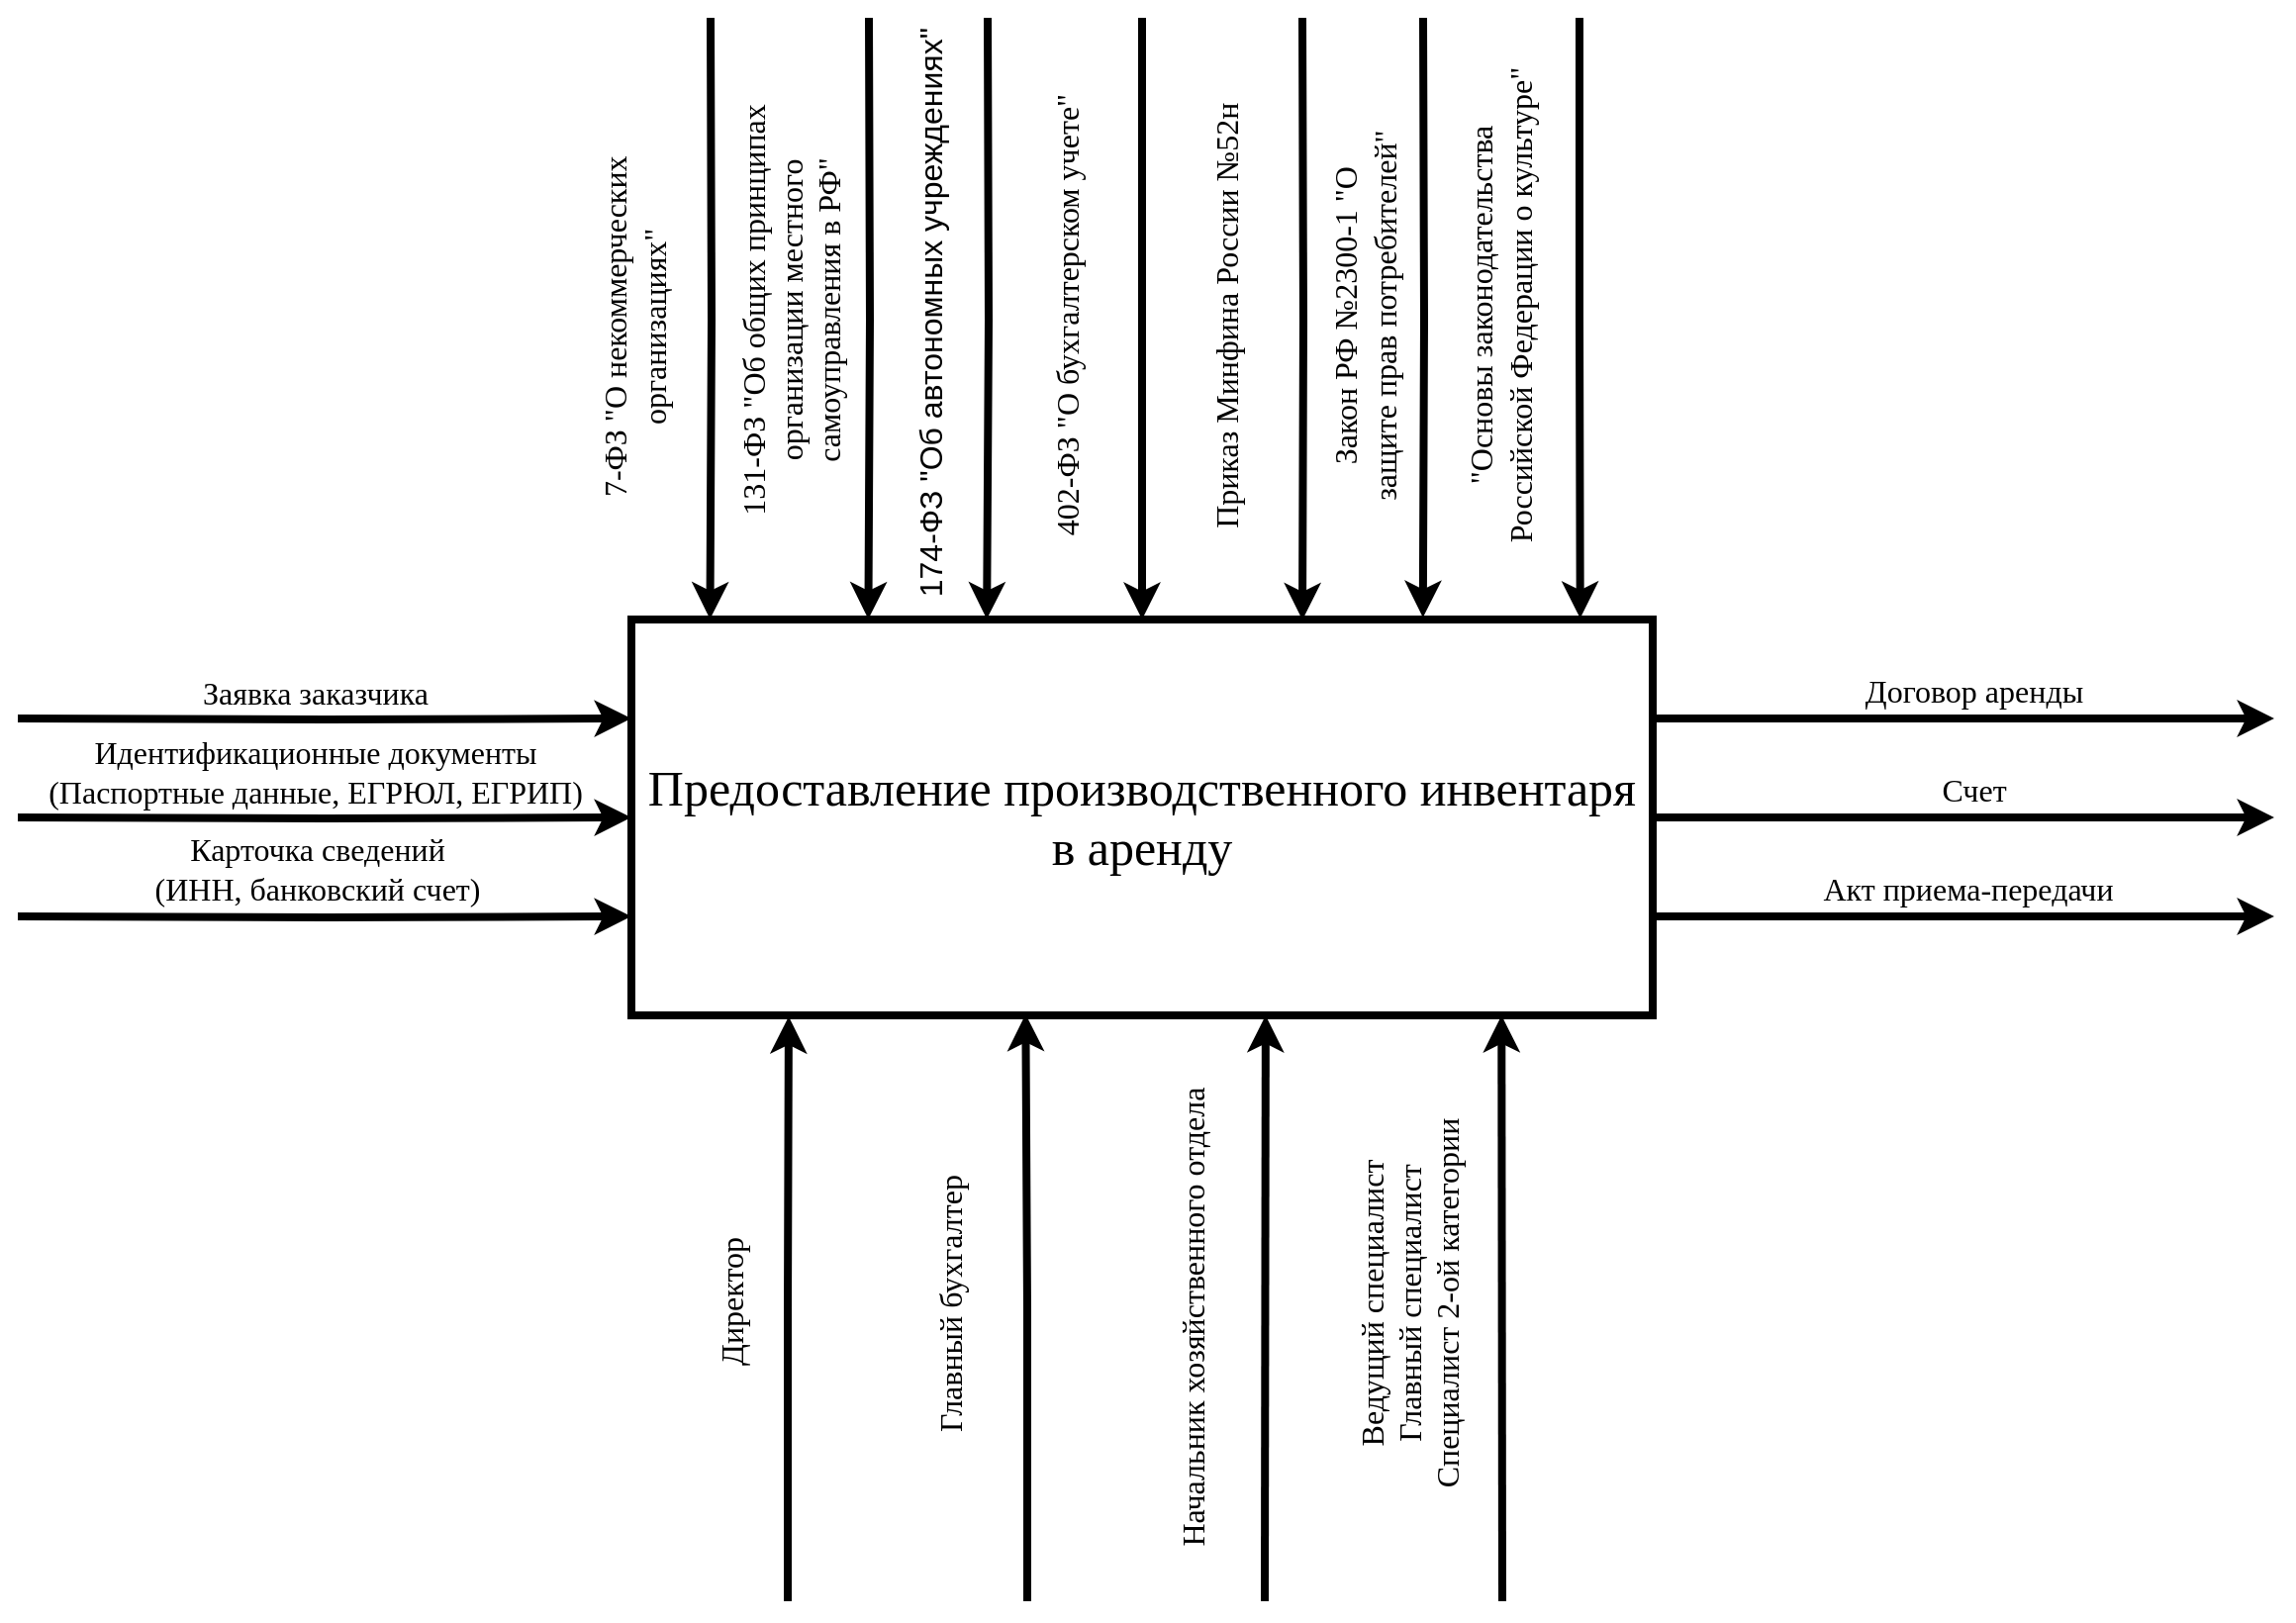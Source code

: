 <mxfile version="24.7.1" type="device" pages="7">
  <diagram name="Контекстная диаграмма" id="Toz7Doyztl5jM_Nnlvki">
    <mxGraphModel dx="1500" dy="809" grid="1" gridSize="10" guides="1" tooltips="1" connect="1" arrows="1" fold="1" page="1" pageScale="1" pageWidth="1169" pageHeight="827" math="0" shadow="0">
      <root>
        <mxCell id="0" />
        <mxCell id="1" parent="0" />
        <mxCell id="cXRCFu6r_izY6FV5tgU2-16" style="edgeStyle=orthogonalEdgeStyle;rounded=0;orthogonalLoop=1;jettySize=auto;html=1;entryX=0;entryY=0.25;entryDx=0;entryDy=0;strokeWidth=4;" parent="1" target="cXRCFu6r_izY6FV5tgU2-1" edge="1">
          <mxGeometry relative="1" as="geometry">
            <mxPoint x="70" y="360" as="targetPoint" />
            <mxPoint x="10" y="364" as="sourcePoint" />
          </mxGeometry>
        </mxCell>
        <mxCell id="cXRCFu6r_izY6FV5tgU2-17" value="Заявка заказчика" style="edgeLabel;html=1;align=center;verticalAlign=middle;resizable=0;points=[];labelBackgroundColor=none;fontSize=16;fontFamily=Lucida Console;" parent="cXRCFu6r_izY6FV5tgU2-16" vertex="1" connectable="0">
          <mxGeometry x="-0.008" relative="1" as="geometry">
            <mxPoint x="-4" y="-14" as="offset" />
          </mxGeometry>
        </mxCell>
        <mxCell id="cXRCFu6r_izY6FV5tgU2-18" style="edgeStyle=orthogonalEdgeStyle;rounded=0;orthogonalLoop=1;jettySize=auto;html=1;entryX=0;entryY=0.5;entryDx=0;entryDy=0;strokeWidth=4;" parent="1" target="cXRCFu6r_izY6FV5tgU2-1" edge="1">
          <mxGeometry relative="1" as="geometry">
            <mxPoint x="80" y="490" as="targetPoint" />
            <mxPoint x="10" y="414" as="sourcePoint" />
          </mxGeometry>
        </mxCell>
        <mxCell id="cXRCFu6r_izY6FV5tgU2-20" value="Идентификационные документы&lt;br style=&quot;font-size: 16px;&quot;&gt;(Паспортные данные, ЕГРЮЛ, ЕГРИП)" style="edgeLabel;html=1;align=center;verticalAlign=middle;resizable=0;points=[];labelBackgroundColor=none;fontSize=16;fontFamily=Lucida Console;" parent="cXRCFu6r_izY6FV5tgU2-18" vertex="1" connectable="0">
          <mxGeometry x="-0.227" y="-3" relative="1" as="geometry">
            <mxPoint x="30" y="-27" as="offset" />
          </mxGeometry>
        </mxCell>
        <mxCell id="cXRCFu6r_izY6FV5tgU2-21" style="edgeStyle=orthogonalEdgeStyle;rounded=0;orthogonalLoop=1;jettySize=auto;html=1;entryX=0;entryY=0.75;entryDx=0;entryDy=0;strokeWidth=4;" parent="1" target="cXRCFu6r_izY6FV5tgU2-1" edge="1">
          <mxGeometry relative="1" as="geometry">
            <mxPoint x="40" y="480" as="targetPoint" />
            <mxPoint x="10" y="464" as="sourcePoint" />
          </mxGeometry>
        </mxCell>
        <mxCell id="cXRCFu6r_izY6FV5tgU2-22" value="Карточка сведений&lt;br&gt;(ИНН, банковский счет)" style="edgeLabel;html=1;align=center;verticalAlign=middle;resizable=0;points=[];labelBackgroundColor=none;fontSize=16;fontFamily=Lucida Console;" parent="cXRCFu6r_izY6FV5tgU2-21" vertex="1" connectable="0">
          <mxGeometry x="0.407" y="-4" relative="1" as="geometry">
            <mxPoint x="-67" y="-28" as="offset" />
          </mxGeometry>
        </mxCell>
        <mxCell id="cXRCFu6r_izY6FV5tgU2-23" style="edgeStyle=orthogonalEdgeStyle;rounded=0;orthogonalLoop=1;jettySize=auto;html=1;entryX=0.077;entryY=-0.001;entryDx=0;entryDy=0;entryPerimeter=0;strokeWidth=4;" parent="1" target="cXRCFu6r_izY6FV5tgU2-1" edge="1">
          <mxGeometry relative="1" as="geometry">
            <mxPoint x="440" y="120" as="targetPoint" />
            <mxPoint x="360" y="10" as="sourcePoint" />
          </mxGeometry>
        </mxCell>
        <mxCell id="cXRCFu6r_izY6FV5tgU2-24" value="7-ФЗ &quot;О некоммерческих &lt;br style=&quot;font-size: 16px;&quot;&gt;организациях&quot;" style="edgeLabel;html=1;align=center;verticalAlign=middle;resizable=0;points=[];fontSize=16;fontFamily=Lucida Console;labelBackgroundColor=none;rotation=-90;" parent="cXRCFu6r_izY6FV5tgU2-23" vertex="1" connectable="0">
          <mxGeometry x="0.013" y="-2" relative="1" as="geometry">
            <mxPoint x="-36" y="3" as="offset" />
          </mxGeometry>
        </mxCell>
        <mxCell id="cXRCFu6r_izY6FV5tgU2-25" style="edgeStyle=orthogonalEdgeStyle;rounded=0;orthogonalLoop=1;jettySize=auto;html=1;strokeWidth=4;entryX=0.232;entryY=-0.001;entryDx=0;entryDy=0;entryPerimeter=0;" parent="1" target="cXRCFu6r_izY6FV5tgU2-1" edge="1">
          <mxGeometry relative="1" as="geometry">
            <mxPoint x="470" y="313" as="targetPoint" />
            <mxPoint x="440" y="10" as="sourcePoint" />
          </mxGeometry>
        </mxCell>
        <mxCell id="cXRCFu6r_izY6FV5tgU2-26" value="131-ФЗ &quot;Об общих принципах &lt;br style=&quot;font-size: 16px;&quot;&gt;организации местного &lt;br&gt;самоуправления в РФ&quot;" style="edgeLabel;html=1;align=center;verticalAlign=middle;resizable=0;points=[];fontSize=16;fontFamily=Lucida Console;labelBackgroundColor=none;rotation=-90;" parent="cXRCFu6r_izY6FV5tgU2-25" vertex="1" connectable="0">
          <mxGeometry x="-0.072" relative="1" as="geometry">
            <mxPoint x="-40" y="7" as="offset" />
          </mxGeometry>
        </mxCell>
        <mxCell id="cXRCFu6r_izY6FV5tgU2-28" style="edgeStyle=orthogonalEdgeStyle;rounded=0;orthogonalLoop=1;jettySize=auto;html=1;entryX=0.348;entryY=-0.001;entryDx=0;entryDy=0;entryPerimeter=0;strokeWidth=4;" parent="1" target="cXRCFu6r_izY6FV5tgU2-1" edge="1">
          <mxGeometry relative="1" as="geometry">
            <mxPoint x="499.568" y="314.0" as="targetPoint" />
            <mxPoint x="500" y="10" as="sourcePoint" />
          </mxGeometry>
        </mxCell>
        <mxCell id="cXRCFu6r_izY6FV5tgU2-29" value="174-ФЗ &quot;Об автономных учреждениях&quot;" style="edgeLabel;html=1;align=center;verticalAlign=middle;resizable=0;points=[];labelBackgroundColor=none;fontSize=16;rotation=-90;" parent="cXRCFu6r_izY6FV5tgU2-28" vertex="1" connectable="0">
          <mxGeometry x="-0.402" y="-1" relative="1" as="geometry">
            <mxPoint x="-29" y="59" as="offset" />
          </mxGeometry>
        </mxCell>
        <mxCell id="cXRCFu6r_izY6FV5tgU2-30" style="edgeStyle=orthogonalEdgeStyle;rounded=0;orthogonalLoop=1;jettySize=auto;html=1;entryX=0.657;entryY=0.001;entryDx=0;entryDy=0;entryPerimeter=0;strokeWidth=4;" parent="1" target="cXRCFu6r_izY6FV5tgU2-1" edge="1">
          <mxGeometry relative="1" as="geometry">
            <mxPoint x="740" y="80" as="targetPoint" />
            <mxPoint x="659" y="10" as="sourcePoint" />
          </mxGeometry>
        </mxCell>
        <mxCell id="cXRCFu6r_izY6FV5tgU2-31" value="Приказ Минфина России №52н" style="edgeLabel;html=1;align=center;verticalAlign=middle;resizable=0;points=[];fontSize=16;labelBackgroundColor=none;rotation=-90;fontFamily=Lucida Console;" parent="cXRCFu6r_izY6FV5tgU2-30" vertex="1" connectable="0">
          <mxGeometry x="-0.209" y="-3" relative="1" as="geometry">
            <mxPoint x="-36" y="31" as="offset" />
          </mxGeometry>
        </mxCell>
        <mxCell id="cXRCFu6r_izY6FV5tgU2-32" style="edgeStyle=orthogonalEdgeStyle;rounded=0;orthogonalLoop=1;jettySize=auto;html=1;entryX=0.775;entryY=-0.005;entryDx=0;entryDy=0;entryPerimeter=0;strokeWidth=4;" parent="1" target="cXRCFu6r_izY6FV5tgU2-1" edge="1">
          <mxGeometry relative="1" as="geometry">
            <mxPoint x="680" y="110" as="targetPoint" />
            <mxPoint x="720" y="10" as="sourcePoint" />
          </mxGeometry>
        </mxCell>
        <mxCell id="cXRCFu6r_izY6FV5tgU2-33" value="Закон РФ №2300-1 &quot;О&lt;br style=&quot;font-size: 16px;&quot;&gt;защите прав потребителей&quot;" style="edgeLabel;html=1;align=center;verticalAlign=middle;resizable=0;points=[];fontSize=16;fontFamily=Lucida Console;labelBackgroundColor=none;rotation=-90;" parent="cXRCFu6r_izY6FV5tgU2-32" vertex="1" connectable="0">
          <mxGeometry x="0.222" y="-3" relative="1" as="geometry">
            <mxPoint x="-27" y="-34" as="offset" />
          </mxGeometry>
        </mxCell>
        <mxCell id="cXRCFu6r_izY6FV5tgU2-34" style="edgeStyle=orthogonalEdgeStyle;rounded=0;orthogonalLoop=1;jettySize=auto;html=1;entryX=0.929;entryY=-0.003;entryDx=0;entryDy=0;entryPerimeter=0;strokeWidth=4;" parent="1" target="cXRCFu6r_izY6FV5tgU2-1" edge="1">
          <mxGeometry relative="1" as="geometry">
            <mxPoint x="880" y="80" as="targetPoint" />
            <mxPoint x="799" y="10" as="sourcePoint" />
            <Array as="points">
              <mxPoint x="799" y="10" />
              <mxPoint x="799" y="160" />
              <mxPoint x="799" y="160" />
            </Array>
          </mxGeometry>
        </mxCell>
        <mxCell id="cXRCFu6r_izY6FV5tgU2-35" value="&quot;Основы законодательства &lt;br style=&quot;font-size: 16px;&quot;&gt;Российской Федерации о культуре&quot;" style="edgeLabel;html=1;align=center;verticalAlign=middle;resizable=0;points=[];fontSize=16;fontFamily=Lucida Console;labelBackgroundColor=none;rotation=-90;" parent="cXRCFu6r_izY6FV5tgU2-34" vertex="1" connectable="0">
          <mxGeometry x="-0.194" y="-2" relative="1" as="geometry">
            <mxPoint x="-38" y="23" as="offset" />
          </mxGeometry>
        </mxCell>
        <mxCell id="cXRCFu6r_izY6FV5tgU2-36" style="edgeStyle=orthogonalEdgeStyle;rounded=0;orthogonalLoop=1;jettySize=auto;html=1;exitX=1;exitY=0.25;exitDx=0;exitDy=0;strokeWidth=4;" parent="1" source="cXRCFu6r_izY6FV5tgU2-1" edge="1">
          <mxGeometry relative="1" as="geometry">
            <mxPoint x="1150" y="364" as="targetPoint" />
          </mxGeometry>
        </mxCell>
        <mxCell id="cXRCFu6r_izY6FV5tgU2-39" value="Договор аренды" style="edgeLabel;html=1;align=center;verticalAlign=middle;resizable=0;points=[];fontSize=16;fontFamily=Lucida Console;labelBackgroundColor=none;" parent="cXRCFu6r_izY6FV5tgU2-36" vertex="1" connectable="0">
          <mxGeometry x="-0.558" y="3" relative="1" as="geometry">
            <mxPoint x="92" y="-11" as="offset" />
          </mxGeometry>
        </mxCell>
        <mxCell id="cXRCFu6r_izY6FV5tgU2-37" style="edgeStyle=orthogonalEdgeStyle;rounded=0;orthogonalLoop=1;jettySize=auto;html=1;exitX=1;exitY=0.5;exitDx=0;exitDy=0;strokeWidth=4;" parent="1" source="cXRCFu6r_izY6FV5tgU2-1" edge="1">
          <mxGeometry relative="1" as="geometry">
            <mxPoint x="1150" y="414" as="targetPoint" />
          </mxGeometry>
        </mxCell>
        <mxCell id="cXRCFu6r_izY6FV5tgU2-40" value="Счет" style="edgeLabel;html=1;align=center;verticalAlign=middle;resizable=0;points=[];fontSize=16;fontFamily=Lucida Console;labelBackgroundColor=none;" parent="cXRCFu6r_izY6FV5tgU2-37" vertex="1" connectable="0">
          <mxGeometry x="-0.343" y="2" relative="1" as="geometry">
            <mxPoint x="58" y="-12" as="offset" />
          </mxGeometry>
        </mxCell>
        <mxCell id="cXRCFu6r_izY6FV5tgU2-38" style="edgeStyle=orthogonalEdgeStyle;rounded=0;orthogonalLoop=1;jettySize=auto;html=1;exitX=1;exitY=0.75;exitDx=0;exitDy=0;strokeWidth=4;" parent="1" source="cXRCFu6r_izY6FV5tgU2-1" edge="1">
          <mxGeometry relative="1" as="geometry">
            <mxPoint x="1150" y="464" as="targetPoint" />
          </mxGeometry>
        </mxCell>
        <mxCell id="cXRCFu6r_izY6FV5tgU2-41" value="Акт приема-передачи" style="edgeLabel;html=1;align=center;verticalAlign=middle;resizable=0;points=[];fontSize=16;fontFamily=Lucida Console;labelBackgroundColor=none;" parent="cXRCFu6r_izY6FV5tgU2-38" vertex="1" connectable="0">
          <mxGeometry x="-0.059" y="-1" relative="1" as="geometry">
            <mxPoint x="11" y="-15" as="offset" />
          </mxGeometry>
        </mxCell>
        <mxCell id="cXRCFu6r_izY6FV5tgU2-42" style="edgeStyle=orthogonalEdgeStyle;rounded=0;orthogonalLoop=1;jettySize=auto;html=1;entryX=0.386;entryY=0.997;entryDx=0;entryDy=0;strokeWidth=4;entryPerimeter=0;" parent="1" target="cXRCFu6r_izY6FV5tgU2-1" edge="1">
          <mxGeometry relative="1" as="geometry">
            <mxPoint x="540" y="630" as="targetPoint" />
            <mxPoint x="520" y="810" as="sourcePoint" />
            <Array as="points">
              <mxPoint x="520" y="810" />
              <mxPoint x="520" y="662" />
              <mxPoint x="519" y="662" />
            </Array>
          </mxGeometry>
        </mxCell>
        <mxCell id="cXRCFu6r_izY6FV5tgU2-45" value="Главный бухгалтер" style="edgeLabel;html=1;align=center;verticalAlign=middle;resizable=0;points=[];fontSize=16;fontFamily=Lucida Console;labelBackgroundColor=none;rotation=-90;" parent="cXRCFu6r_izY6FV5tgU2-42" vertex="1" connectable="0">
          <mxGeometry x="0.291" y="1" relative="1" as="geometry">
            <mxPoint x="-38" y="41" as="offset" />
          </mxGeometry>
        </mxCell>
        <mxCell id="cXRCFu6r_izY6FV5tgU2-43" style="edgeStyle=orthogonalEdgeStyle;rounded=0;orthogonalLoop=1;jettySize=auto;html=1;entryX=0.621;entryY=1;entryDx=0;entryDy=0;strokeWidth=4;entryPerimeter=0;" parent="1" target="cXRCFu6r_izY6FV5tgU2-1" edge="1">
          <mxGeometry relative="1" as="geometry">
            <mxPoint x="720" y="740" as="targetPoint" />
            <mxPoint x="640" y="810" as="sourcePoint" />
            <Array as="points">
              <mxPoint x="640" y="810" />
              <mxPoint x="640" y="662" />
            </Array>
          </mxGeometry>
        </mxCell>
        <mxCell id="cXRCFu6r_izY6FV5tgU2-46" value="Начальник хозяйственного отдела" style="edgeLabel;html=1;align=center;verticalAlign=middle;resizable=0;points=[];fontSize=16;fontFamily=Lucida Console;labelBackgroundColor=none;rotation=-90;" parent="cXRCFu6r_izY6FV5tgU2-43" vertex="1" connectable="0">
          <mxGeometry x="0.248" y="3" relative="1" as="geometry">
            <mxPoint x="-34" y="42" as="offset" />
          </mxGeometry>
        </mxCell>
        <mxCell id="cXRCFu6r_izY6FV5tgU2-44" style="edgeStyle=orthogonalEdgeStyle;rounded=0;orthogonalLoop=1;jettySize=auto;html=1;entryX=0.852;entryY=1;entryDx=0;entryDy=0;strokeWidth=4;entryPerimeter=0;" parent="1" target="cXRCFu6r_izY6FV5tgU2-1" edge="1">
          <mxGeometry relative="1" as="geometry">
            <mxPoint x="740" y="760" as="targetPoint" />
            <mxPoint x="760" y="810" as="sourcePoint" />
            <Array as="points">
              <mxPoint x="760" y="810" />
              <mxPoint x="760" y="662" />
            </Array>
          </mxGeometry>
        </mxCell>
        <mxCell id="cXRCFu6r_izY6FV5tgU2-47" value="Ведущий специалист&lt;div style=&quot;font-size: 16px;&quot;&gt;Главный специалист&lt;br style=&quot;font-size: 16px;&quot;&gt;&lt;/div&gt;&lt;div style=&quot;font-size: 16px;&quot;&gt;Специалист 2-ой категории&lt;/div&gt;" style="edgeLabel;html=1;align=center;verticalAlign=middle;resizable=0;points=[];fontSize=16;fontFamily=Lucida Console;labelBackgroundColor=none;rotation=-90;" parent="cXRCFu6r_izY6FV5tgU2-44" vertex="1" connectable="0">
          <mxGeometry x="0.397" relative="1" as="geometry">
            <mxPoint x="-47" y="57" as="offset" />
          </mxGeometry>
        </mxCell>
        <mxCell id="XU4pxc0ogmi6flNhRIW0-2" style="edgeStyle=orthogonalEdgeStyle;rounded=0;orthogonalLoop=1;jettySize=auto;html=1;entryX=0.5;entryY=0;entryDx=0;entryDy=0;strokeWidth=4;" parent="1" target="cXRCFu6r_izY6FV5tgU2-1" edge="1">
          <mxGeometry relative="1" as="geometry">
            <mxPoint x="570" y="200" as="targetPoint" />
            <mxPoint x="578" y="10" as="sourcePoint" />
            <Array as="points">
              <mxPoint x="578" y="60" />
            </Array>
          </mxGeometry>
        </mxCell>
        <mxCell id="XU4pxc0ogmi6flNhRIW0-3" value="402-ФЗ &quot;О бухгалтерском учете&quot;" style="edgeLabel;html=1;align=center;verticalAlign=middle;resizable=0;points=[];fontSize=16;fontFamily=Lucida Console;labelBackgroundColor=none;rotation=-90;" parent="XU4pxc0ogmi6flNhRIW0-2" vertex="1" connectable="0">
          <mxGeometry x="0.042" y="-3" relative="1" as="geometry">
            <mxPoint x="-35" y="-8" as="offset" />
          </mxGeometry>
        </mxCell>
        <mxCell id="tYO2u76P8i5UmXii4Xy1-1" style="edgeStyle=orthogonalEdgeStyle;rounded=0;orthogonalLoop=1;jettySize=auto;html=1;entryX=0.154;entryY=1.003;entryDx=0;entryDy=0;entryPerimeter=0;strokeWidth=4;" parent="1" target="cXRCFu6r_izY6FV5tgU2-1" edge="1">
          <mxGeometry relative="1" as="geometry">
            <mxPoint x="400" y="620.0" as="targetPoint" />
            <mxPoint x="399" y="810" as="sourcePoint" />
            <Array as="points">
              <mxPoint x="399" y="810" />
              <mxPoint x="399" y="662" />
              <mxPoint x="400" y="662" />
            </Array>
          </mxGeometry>
        </mxCell>
        <mxCell id="tYO2u76P8i5UmXii4Xy1-2" value="Директор" style="edgeLabel;html=1;align=center;verticalAlign=middle;resizable=0;points=[];fontSize=16;fontFamily=Lucida Console;labelBackgroundColor=none;rotation=-90;" parent="tYO2u76P8i5UmXii4Xy1-1" vertex="1" connectable="0">
          <mxGeometry x="0.061" relative="1" as="geometry">
            <mxPoint x="-29" y="6" as="offset" />
          </mxGeometry>
        </mxCell>
        <mxCell id="cXRCFu6r_izY6FV5tgU2-1" value="&lt;font face=&quot;Lucida Console&quot; style=&quot;font-size: 25px;&quot;&gt;Предоставление производственного инвентаря в аренду&lt;/font&gt;" style="rounded=0;whiteSpace=wrap;html=1;strokeWidth=4;" parent="1" vertex="1">
          <mxGeometry x="320" y="314" width="516" height="200" as="geometry" />
        </mxCell>
      </root>
    </mxGraphModel>
  </diagram>
  <diagram id="tut-fehoOeGOVs1RfoLV" name="Декомпозиция (1-ый уровень)">
    <mxGraphModel dx="2333" dy="1258" grid="1" gridSize="10" guides="1" tooltips="1" connect="1" arrows="1" fold="1" page="1" pageScale="1" pageWidth="1169" pageHeight="827" math="0" shadow="0">
      <root>
        <mxCell id="0" />
        <mxCell id="1" parent="0" />
        <mxCell id="KAYnSliZGcp3xBShMQQ0-1" style="edgeStyle=orthogonalEdgeStyle;rounded=0;orthogonalLoop=1;jettySize=auto;html=1;entryX=0;entryY=0.25;entryDx=0;entryDy=0;fontSize=11;strokeWidth=2;" parent="1" target="2UAIDezuXPd8HjLeTTzg-1" edge="1">
          <mxGeometry relative="1" as="geometry">
            <mxPoint x="244" y="340" as="targetPoint" />
            <mxPoint x="10" y="340" as="sourcePoint" />
          </mxGeometry>
        </mxCell>
        <mxCell id="KAYnSliZGcp3xBShMQQ0-2" value="Идентификационные документы&lt;br style=&quot;font-size: 18px;&quot;&gt;(Паспортные данные, ЕГРЮЛ, ЕГРИП)" style="edgeLabel;html=1;align=center;verticalAlign=middle;resizable=0;points=[];fontSize=18;fontFamily=Lucida Console;labelBackgroundColor=none;" parent="KAYnSliZGcp3xBShMQQ0-1" vertex="1" connectable="0">
          <mxGeometry x="0.402" y="-4" relative="1" as="geometry">
            <mxPoint x="-78" y="-34" as="offset" />
          </mxGeometry>
        </mxCell>
        <mxCell id="KAYnSliZGcp3xBShMQQ0-3" style="edgeStyle=orthogonalEdgeStyle;rounded=0;orthogonalLoop=1;jettySize=auto;html=1;entryX=0;entryY=0.75;entryDx=0;entryDy=0;strokeWidth=2;" parent="1" target="2UAIDezuXPd8HjLeTTzg-1" edge="1">
          <mxGeometry relative="1" as="geometry">
            <mxPoint x="124" y="390" as="targetPoint" />
            <mxPoint x="10" y="380" as="sourcePoint" />
          </mxGeometry>
        </mxCell>
        <mxCell id="KAYnSliZGcp3xBShMQQ0-4" value="Карточка сведений&lt;br&gt;(ИНН, банковский счет)" style="edgeLabel;html=1;align=center;verticalAlign=middle;resizable=0;points=[];fontSize=18;labelBackgroundColor=none;fontFamily=Lucida Console;" parent="KAYnSliZGcp3xBShMQQ0-3" vertex="1" connectable="0">
          <mxGeometry x="-0.246" relative="1" as="geometry">
            <mxPoint x="36" y="-20" as="offset" />
          </mxGeometry>
        </mxCell>
        <mxCell id="h-yKNDRaf8KH9wiiivdk-1" style="edgeStyle=orthogonalEdgeStyle;rounded=0;orthogonalLoop=1;jettySize=auto;html=1;entryX=0;entryY=0;entryDx=0;entryDy=0;strokeWidth=2;" parent="1" target="2UAIDezuXPd8HjLeTTzg-1" edge="1">
          <mxGeometry relative="1" as="geometry">
            <mxPoint x="363.714" y="200" as="targetPoint" />
            <mxPoint x="364" y="10" as="sourcePoint" />
          </mxGeometry>
        </mxCell>
        <mxCell id="1J_blyVr1nFzuo3dxFdQ-1" value="&lt;span style=&quot;font-size: 18px;&quot;&gt;131-ФЗ &quot;Об общих принципах&lt;/span&gt;&lt;br style=&quot;font-size: 18px;&quot;&gt;&lt;span style=&quot;font-size: 18px;&quot;&gt;организации местного&lt;/span&gt;&lt;br style=&quot;font-size: 18px;&quot;&gt;&lt;span style=&quot;font-size: 18px;&quot;&gt;самоуправления в РФ&quot;&lt;/span&gt;" style="edgeLabel;html=1;align=center;verticalAlign=middle;resizable=0;points=[];fontSize=18;fontFamily=Lucida Console;labelBackgroundColor=none;rotation=-90;" parent="h-yKNDRaf8KH9wiiivdk-1" vertex="1" connectable="0">
          <mxGeometry x="-0.264" y="-3" relative="1" as="geometry">
            <mxPoint x="-41" y="25" as="offset" />
          </mxGeometry>
        </mxCell>
        <mxCell id="1J_blyVr1nFzuo3dxFdQ-2" style="edgeStyle=orthogonalEdgeStyle;rounded=0;orthogonalLoop=1;jettySize=auto;html=1;entryX=0.25;entryY=0;entryDx=0;entryDy=0;strokeWidth=2;" parent="1" target="2UAIDezuXPd8HjLeTTzg-1" edge="1">
          <mxGeometry relative="1" as="geometry">
            <mxPoint x="423.667" y="120" as="targetPoint" />
            <mxPoint x="424" y="10" as="sourcePoint" />
          </mxGeometry>
        </mxCell>
        <mxCell id="ZKBSCZeKH9wcxNTCwb-y-1" value="&lt;span style=&quot;font-size: 18px;&quot;&gt;174-ФЗ &quot;Об автономных &lt;br style=&quot;font-size: 18px;&quot;&gt;учреждениях&quot;&lt;/span&gt;" style="edgeLabel;html=1;align=center;verticalAlign=middle;resizable=0;points=[];labelBackgroundColor=none;fontSize=18;fontFamily=Lucida Console;rotation=-90;" parent="1J_blyVr1nFzuo3dxFdQ-2" vertex="1" connectable="0">
          <mxGeometry x="-0.051" y="-1" relative="1" as="geometry">
            <mxPoint x="-29" y="-7" as="offset" />
          </mxGeometry>
        </mxCell>
        <mxCell id="ZKBSCZeKH9wcxNTCwb-y-2" style="edgeStyle=orthogonalEdgeStyle;rounded=0;orthogonalLoop=1;jettySize=auto;html=1;entryX=0.5;entryY=0;entryDx=0;entryDy=0;strokeWidth=2;" parent="1" target="2UAIDezuXPd8HjLeTTzg-1" edge="1">
          <mxGeometry relative="1" as="geometry">
            <mxPoint x="550" y="120.0" as="targetPoint" />
            <mxPoint x="484" y="10" as="sourcePoint" />
          </mxGeometry>
        </mxCell>
        <mxCell id="RO2FOOi360hhwiXC26Q2-1" value="&lt;span style=&quot;font-size: 18px;&quot;&gt;402-ФЗ &quot;О бухгалтерском &lt;br&gt;учете&quot;&lt;/span&gt;" style="edgeLabel;html=1;align=center;verticalAlign=middle;resizable=0;points=[];fontSize=18;fontFamily=Lucida Console;labelBackgroundColor=none;rotation=-90;" parent="ZKBSCZeKH9wcxNTCwb-y-2" vertex="1" connectable="0">
          <mxGeometry x="0.052" y="4" relative="1" as="geometry">
            <mxPoint x="-28" y="-23" as="offset" />
          </mxGeometry>
        </mxCell>
        <mxCell id="RO2FOOi360hhwiXC26Q2-2" style="edgeStyle=orthogonalEdgeStyle;rounded=0;orthogonalLoop=1;jettySize=auto;html=1;entryX=0.75;entryY=0;entryDx=0;entryDy=0;strokeWidth=2;" parent="1" target="2UAIDezuXPd8HjLeTTzg-1" edge="1">
          <mxGeometry relative="1" as="geometry">
            <mxPoint x="650" y="110.0" as="targetPoint" />
            <mxPoint x="544" y="10" as="sourcePoint" />
          </mxGeometry>
        </mxCell>
        <mxCell id="T3KZcB0b5MhUQGZFkYB6-1" value="&lt;span style=&quot;font-size: 18px;&quot;&gt;Приказ Минфина России №52н&lt;/span&gt;" style="edgeLabel;html=1;align=center;verticalAlign=middle;resizable=0;points=[];fontSize=18;fontFamily=Lucida Console;labelBackgroundColor=none;rotation=-90;" parent="RO2FOOi360hhwiXC26Q2-2" vertex="1" connectable="0">
          <mxGeometry x="-0.113" y="-1" relative="1" as="geometry">
            <mxPoint x="-23" y="2" as="offset" />
          </mxGeometry>
        </mxCell>
        <mxCell id="T3KZcB0b5MhUQGZFkYB6-2" style="edgeStyle=orthogonalEdgeStyle;rounded=0;orthogonalLoop=1;jettySize=auto;html=1;entryX=1;entryY=0;entryDx=0;entryDy=0;strokeWidth=2;" parent="1" target="2UAIDezuXPd8HjLeTTzg-1" edge="1">
          <mxGeometry relative="1" as="geometry">
            <mxPoint x="690" y="110.0" as="targetPoint" />
            <mxPoint x="604" y="10" as="sourcePoint" />
          </mxGeometry>
        </mxCell>
        <mxCell id="DlEO1xr41cRh18dBHS8r-1" value="&lt;span style=&quot;font-size: 18px;&quot;&gt;Закон РФ №2300-1 &quot;О&lt;/span&gt;&lt;br style=&quot;font-size: 18px;&quot;&gt;&lt;span style=&quot;font-size: 18px;&quot;&gt;защите прав потребителей&quot;&lt;/span&gt;" style="edgeLabel;html=1;align=center;verticalAlign=middle;resizable=0;points=[];fontSize=18;fontFamily=Lucida Console;labelBackgroundColor=none;rotation=-90;" parent="T3KZcB0b5MhUQGZFkYB6-2" vertex="1" connectable="0">
          <mxGeometry x="-0.213" y="1" relative="1" as="geometry">
            <mxPoint x="-32" y="18" as="offset" />
          </mxGeometry>
        </mxCell>
        <mxCell id="DlEO1xr41cRh18dBHS8r-4" style="edgeStyle=orthogonalEdgeStyle;rounded=1;orthogonalLoop=1;jettySize=auto;html=1;exitX=1;exitY=0.5;exitDx=0;exitDy=0;entryX=0;entryY=0.25;entryDx=0;entryDy=0;strokeWidth=2;curved=0;" parent="1" source="2UAIDezuXPd8HjLeTTzg-1" target="2UAIDezuXPd8HjLeTTzg-2" edge="1">
          <mxGeometry relative="1" as="geometry" />
        </mxCell>
        <mxCell id="DlEO1xr41cRh18dBHS8r-5" value="Данные заказчика" style="edgeLabel;html=1;align=center;verticalAlign=middle;resizable=0;points=[];fontSize=18;fontFamily=Lucida Console;labelBackgroundColor=none;" parent="DlEO1xr41cRh18dBHS8r-4" vertex="1" connectable="0">
          <mxGeometry x="-0.214" y="2" relative="1" as="geometry">
            <mxPoint x="-79" y="59" as="offset" />
          </mxGeometry>
        </mxCell>
        <mxCell id="y2uDlhk-yYiVw4jbew42-2" style="edgeStyle=orthogonalEdgeStyle;rounded=1;orthogonalLoop=1;jettySize=auto;html=1;exitX=0.5;exitY=1;exitDx=0;exitDy=0;entryX=0.5;entryY=1;entryDx=0;entryDy=0;strokeWidth=2;curved=0;" edge="1" parent="1" source="2UAIDezuXPd8HjLeTTzg-1" target="2UAIDezuXPd8HjLeTTzg-2">
          <mxGeometry relative="1" as="geometry">
            <Array as="points">
              <mxPoint x="484" y="560" />
              <mxPoint x="820" y="560" />
            </Array>
          </mxGeometry>
        </mxCell>
        <mxCell id="y2uDlhk-yYiVw4jbew42-7" style="edgeStyle=orthogonalEdgeStyle;rounded=1;orthogonalLoop=1;jettySize=auto;html=1;exitX=0.5;exitY=1;exitDx=0;exitDy=0;entryX=0.25;entryY=1;entryDx=0;entryDy=0;strokeWidth=2;curved=0;" edge="1" parent="1" source="2UAIDezuXPd8HjLeTTzg-1" target="2UAIDezuXPd8HjLeTTzg-4">
          <mxGeometry relative="1" as="geometry">
            <Array as="points">
              <mxPoint x="484" y="740" />
              <mxPoint x="1510" y="740" />
            </Array>
          </mxGeometry>
        </mxCell>
        <mxCell id="2UAIDezuXPd8HjLeTTzg-1" value="Регистрация заказчика" style="rounded=0;whiteSpace=wrap;html=1;strokeWidth=2;fontSize=18;fontFamily=Lucida Console;" parent="1" vertex="1">
          <mxGeometry x="364" y="320" width="240" height="80" as="geometry" />
        </mxCell>
        <mxCell id="DlEO1xr41cRh18dBHS8r-11" style="edgeStyle=orthogonalEdgeStyle;rounded=0;orthogonalLoop=1;jettySize=auto;html=1;entryX=0;entryY=0.75;entryDx=0;entryDy=0;strokeWidth=2;" parent="1" target="2UAIDezuXPd8HjLeTTzg-2" edge="1">
          <mxGeometry relative="1" as="geometry">
            <mxPoint x="280" y="550" as="targetPoint" />
            <mxPoint x="10" y="460" as="sourcePoint" />
            <Array as="points">
              <mxPoint x="10" y="460" />
            </Array>
          </mxGeometry>
        </mxCell>
        <mxCell id="DlEO1xr41cRh18dBHS8r-12" value="Заявка заказчика" style="edgeLabel;html=1;align=center;verticalAlign=middle;resizable=0;points=[];fontSize=18;fontFamily=Lucida Console;labelBackgroundColor=none;" parent="DlEO1xr41cRh18dBHS8r-11" vertex="1" connectable="0">
          <mxGeometry x="-0.247" relative="1" as="geometry">
            <mxPoint x="-101" y="-20" as="offset" />
          </mxGeometry>
        </mxCell>
        <mxCell id="wE4nHWAnmP9ZFNBEIBeO-2" style="edgeStyle=orthogonalEdgeStyle;rounded=0;orthogonalLoop=1;jettySize=auto;html=1;exitX=1;exitY=0.25;exitDx=0;exitDy=0;strokeWidth=2;" parent="1" source="2UAIDezuXPd8HjLeTTzg-2" edge="1">
          <mxGeometry relative="1" as="geometry">
            <mxPoint x="1910" y="420" as="targetPoint" />
            <Array as="points">
              <mxPoint x="1900" y="420" />
            </Array>
          </mxGeometry>
        </mxCell>
        <mxCell id="wE4nHWAnmP9ZFNBEIBeO-3" value="Договор аренды" style="edgeLabel;html=1;align=center;verticalAlign=middle;resizable=0;points=[];fontSize=18;fontFamily=Lucida Console;labelBackgroundColor=none;" parent="wE4nHWAnmP9ZFNBEIBeO-2" vertex="1" connectable="0">
          <mxGeometry x="0.664" y="5" relative="1" as="geometry">
            <mxPoint x="77" y="-15" as="offset" />
          </mxGeometry>
        </mxCell>
        <mxCell id="fUmBWVslTRo99VLzZsdJ-4" style="edgeStyle=orthogonalEdgeStyle;rounded=0;orthogonalLoop=1;jettySize=auto;html=1;entryX=0;entryY=0;entryDx=0;entryDy=0;strokeWidth=2;" parent="1" target="2UAIDezuXPd8HjLeTTzg-3" edge="1">
          <mxGeometry relative="1" as="geometry">
            <mxPoint x="611" y="190" as="targetPoint" />
            <mxPoint x="1040" y="11" as="sourcePoint" />
          </mxGeometry>
        </mxCell>
        <mxCell id="pa25iNcoJzOC2g-uuvaW-1" value="&lt;span style=&quot;font-size: 18px;&quot;&gt;7-ФЗ &quot;О некоммерческих&lt;/span&gt;&lt;br style=&quot;font-size: 18px;&quot;&gt;&lt;span style=&quot;font-size: 18px;&quot;&gt;организациях&quot;&lt;/span&gt;" style="edgeLabel;html=1;align=center;verticalAlign=middle;resizable=0;points=[];fontSize=18;fontFamily=Lucida Console;labelBackgroundColor=none;rotation=-90;" parent="fUmBWVslTRo99VLzZsdJ-4" vertex="1" connectable="0">
          <mxGeometry x="-0.144" y="2" relative="1" as="geometry">
            <mxPoint x="-41" y="-19" as="offset" />
          </mxGeometry>
        </mxCell>
        <mxCell id="fUmBWVslTRo99VLzZsdJ-5" style="edgeStyle=orthogonalEdgeStyle;rounded=0;orthogonalLoop=1;jettySize=auto;html=1;strokeWidth=2;entryX=0.176;entryY=-0.004;entryDx=0;entryDy=0;entryPerimeter=0;" parent="1" target="2UAIDezuXPd8HjLeTTzg-3" edge="1">
          <mxGeometry relative="1" as="geometry">
            <mxPoint x="1091" y="490" as="targetPoint" />
            <mxPoint x="1091" y="10" as="sourcePoint" />
            <Array as="points">
              <mxPoint x="1091" y="10" />
            </Array>
          </mxGeometry>
        </mxCell>
        <mxCell id="pa25iNcoJzOC2g-uuvaW-2" value="&lt;span style=&quot;font-size: 18px;&quot;&gt;131-ФЗ &quot;Об общих принципах&amp;nbsp;&lt;/span&gt;&lt;span style=&quot;font-size: 18px;&quot;&gt;организации&lt;br&gt;&lt;/span&gt;&lt;span style=&quot;font-size: 18px;&quot;&gt;местного&amp;nbsp;&lt;/span&gt;&lt;span style=&quot;font-size: 18px;&quot;&gt;самоуправления в РФ&quot;&lt;/span&gt;" style="edgeLabel;html=1;align=center;verticalAlign=middle;resizable=0;points=[];fontSize=18;fontFamily=Lucida Console;labelBackgroundColor=none;rotation=-90;" parent="fUmBWVslTRo99VLzZsdJ-5" vertex="1" connectable="0">
          <mxGeometry x="-0.068" y="3" relative="1" as="geometry">
            <mxPoint x="-29" y="-41" as="offset" />
          </mxGeometry>
        </mxCell>
        <mxCell id="fUmBWVslTRo99VLzZsdJ-6" style="edgeStyle=orthogonalEdgeStyle;rounded=0;orthogonalLoop=1;jettySize=auto;html=1;entryX=0.347;entryY=-0.002;entryDx=0;entryDy=0;entryPerimeter=0;strokeWidth=2;" parent="1" target="2UAIDezuXPd8HjLeTTzg-3" edge="1">
          <mxGeometry relative="1" as="geometry">
            <mxPoint x="751" y="300" as="targetPoint" />
            <mxPoint x="1141" y="10" as="sourcePoint" />
            <Array as="points">
              <mxPoint x="1141" y="10" />
            </Array>
          </mxGeometry>
        </mxCell>
        <mxCell id="pa25iNcoJzOC2g-uuvaW-3" value="&lt;span style=&quot;font-size: 18px;&quot;&gt;174-ФЗ &quot;Об автономных&lt;/span&gt;&lt;br style=&quot;font-size: 18px;&quot;&gt;&lt;span style=&quot;font-size: 18px;&quot;&gt;учреждениях&quot;&lt;/span&gt;" style="edgeLabel;html=1;align=center;verticalAlign=middle;resizable=0;points=[];fontSize=18;fontFamily=Lucida Console;labelBackgroundColor=none;rotation=-90;" parent="fUmBWVslTRo99VLzZsdJ-6" vertex="1" connectable="0">
          <mxGeometry x="-0.23" relative="1" as="geometry">
            <mxPoint x="-23" y="3" as="offset" />
          </mxGeometry>
        </mxCell>
        <mxCell id="fUmBWVslTRo99VLzZsdJ-7" style="edgeStyle=orthogonalEdgeStyle;rounded=0;orthogonalLoop=1;jettySize=auto;html=1;entryX=0.5;entryY=0;entryDx=0;entryDy=0;strokeWidth=2;" parent="1" target="2UAIDezuXPd8HjLeTTzg-3" edge="1">
          <mxGeometry relative="1" as="geometry">
            <mxPoint x="741.128" y="330" as="targetPoint" />
            <mxPoint x="1186" y="10" as="sourcePoint" />
            <Array as="points">
              <mxPoint x="1186" y="10" />
            </Array>
          </mxGeometry>
        </mxCell>
        <mxCell id="pa25iNcoJzOC2g-uuvaW-4" value="&lt;span style=&quot;font-size: 18px;&quot;&gt;402-ФЗ &quot;О бухгалтерском учете&quot;&lt;/span&gt;" style="edgeLabel;html=1;align=center;verticalAlign=middle;resizable=0;points=[];fontSize=18;fontFamily=Lucida Console;labelBackgroundColor=none;rotation=-90;" parent="fUmBWVslTRo99VLzZsdJ-7" vertex="1" connectable="0">
          <mxGeometry x="-0.225" y="1" relative="1" as="geometry">
            <mxPoint x="-25" y="2" as="offset" />
          </mxGeometry>
        </mxCell>
        <mxCell id="fUmBWVslTRo99VLzZsdJ-8" style="edgeStyle=orthogonalEdgeStyle;rounded=0;orthogonalLoop=1;jettySize=auto;html=1;entryX=0.675;entryY=0;entryDx=0;entryDy=0;entryPerimeter=0;strokeWidth=2;" parent="1" target="2UAIDezuXPd8HjLeTTzg-3" edge="1">
          <mxGeometry relative="1" as="geometry">
            <mxPoint x="831" y="320" as="targetPoint" />
            <mxPoint x="1236" y="10" as="sourcePoint" />
            <Array as="points">
              <mxPoint x="1236" y="10" />
              <mxPoint x="1236" y="206" />
            </Array>
          </mxGeometry>
        </mxCell>
        <mxCell id="PWIUhTi94zm84w4v-8U8-1" value="&lt;span style=&quot;font-size: 18px;&quot;&gt;Приказ Минфина России №52н&lt;/span&gt;" style="edgeLabel;html=1;align=center;verticalAlign=middle;resizable=0;points=[];fontSize=18;fontFamily=Lucida Console;labelBackgroundColor=none;rotation=-90;" parent="fUmBWVslTRo99VLzZsdJ-8" vertex="1" connectable="0">
          <mxGeometry x="-0.137" y="-2" relative="1" as="geometry">
            <mxPoint x="-25" y="-20" as="offset" />
          </mxGeometry>
        </mxCell>
        <mxCell id="fUmBWVslTRo99VLzZsdJ-9" style="edgeStyle=orthogonalEdgeStyle;rounded=0;orthogonalLoop=1;jettySize=auto;html=1;entryX=0.843;entryY=0;entryDx=0;entryDy=0;entryPerimeter=0;strokeWidth=2;" parent="1" target="2UAIDezuXPd8HjLeTTzg-3" edge="1">
          <mxGeometry relative="1" as="geometry">
            <mxPoint x="931" y="300" as="targetPoint" />
            <mxPoint x="1285" y="10" as="sourcePoint" />
            <Array as="points">
              <mxPoint x="1285" y="10" />
            </Array>
          </mxGeometry>
        </mxCell>
        <mxCell id="PWIUhTi94zm84w4v-8U8-2" value="&lt;span style=&quot;font-size: 18px;&quot;&gt;Закон РФ №2300-1 &quot;О&lt;/span&gt;&lt;br style=&quot;font-size: 18px;&quot;&gt;&lt;span style=&quot;font-size: 18px;&quot;&gt;защите прав потребителей&quot;&lt;/span&gt;" style="edgeLabel;html=1;align=center;verticalAlign=middle;resizable=0;points=[];fontSize=18;fontFamily=Lucida Console;labelBackgroundColor=none;rotation=-90;" parent="fUmBWVslTRo99VLzZsdJ-9" vertex="1" connectable="0">
          <mxGeometry x="-0.225" y="-1" relative="1" as="geometry">
            <mxPoint x="-23" y="2" as="offset" />
          </mxGeometry>
        </mxCell>
        <mxCell id="fUmBWVslTRo99VLzZsdJ-11" style="edgeStyle=orthogonalEdgeStyle;rounded=0;orthogonalLoop=1;jettySize=auto;html=1;entryX=1;entryY=0;entryDx=0;entryDy=0;strokeWidth=2;" parent="1" target="2UAIDezuXPd8HjLeTTzg-3" edge="1">
          <mxGeometry relative="1" as="geometry">
            <mxPoint x="931" y="280" as="targetPoint" />
            <mxPoint x="1331" y="10" as="sourcePoint" />
            <Array as="points">
              <mxPoint x="1331" y="10" />
            </Array>
          </mxGeometry>
        </mxCell>
        <mxCell id="b26XSoDIVP5lokRfiwhf-1" value="&lt;span style=&quot;font-size: 18px;&quot;&gt;&quot;Основы законодательства&lt;/span&gt;&lt;br style=&quot;font-size: 18px;&quot;&gt;&lt;span style=&quot;font-size: 18px;&quot;&gt;Российской Федерации о культуре&quot;&lt;/span&gt;" style="edgeLabel;html=1;align=center;verticalAlign=middle;resizable=0;points=[];fontSize=18;fontFamily=Lucida Console;labelBackgroundColor=none;rotation=-90;" parent="fUmBWVslTRo99VLzZsdJ-11" vertex="1" connectable="0">
          <mxGeometry x="-0.262" relative="1" as="geometry">
            <mxPoint x="-24" y="14" as="offset" />
          </mxGeometry>
        </mxCell>
        <mxCell id="b26XSoDIVP5lokRfiwhf-2" style="edgeStyle=orthogonalEdgeStyle;rounded=1;orthogonalLoop=1;jettySize=auto;html=1;exitX=1;exitY=0.75;exitDx=0;exitDy=0;entryX=0;entryY=0.5;entryDx=0;entryDy=0;strokeWidth=2;curved=0;" parent="1" source="2UAIDezuXPd8HjLeTTzg-2" target="2UAIDezuXPd8HjLeTTzg-3" edge="1">
          <mxGeometry relative="1" as="geometry" />
        </mxCell>
        <mxCell id="b26XSoDIVP5lokRfiwhf-6" value="Составленный &lt;br style=&quot;font-size: 18px;&quot;&gt;договор аренды" style="edgeLabel;html=1;align=center;verticalAlign=middle;resizable=0;points=[];fontSize=18;fontFamily=Lucida Console;labelBackgroundColor=none;" parent="b26XSoDIVP5lokRfiwhf-2" vertex="1" connectable="0">
          <mxGeometry x="-0.099" relative="1" as="geometry">
            <mxPoint x="-60" y="83" as="offset" />
          </mxGeometry>
        </mxCell>
        <mxCell id="b26XSoDIVP5lokRfiwhf-4" style="edgeStyle=orthogonalEdgeStyle;rounded=0;orthogonalLoop=1;jettySize=auto;html=1;entryX=0.5;entryY=1;entryDx=0;entryDy=0;strokeWidth=2;" parent="1" target="2UAIDezuXPd8HjLeTTzg-1" edge="1">
          <mxGeometry relative="1" as="geometry">
            <mxPoint x="960" y="700" as="targetPoint" />
            <mxPoint x="484" y="810" as="sourcePoint" />
            <Array as="points">
              <mxPoint x="484" y="810" />
            </Array>
          </mxGeometry>
        </mxCell>
        <mxCell id="b26XSoDIVP5lokRfiwhf-5" value="Начальник хозяйственного отдела" style="edgeLabel;html=1;align=center;verticalAlign=middle;resizable=0;points=[];fontSize=18;fontFamily=Lucida Console;labelBackgroundColor=none;" parent="b26XSoDIVP5lokRfiwhf-4" vertex="1" connectable="0">
          <mxGeometry x="0.317" y="-1" relative="1" as="geometry">
            <mxPoint x="175" y="250" as="offset" />
          </mxGeometry>
        </mxCell>
        <mxCell id="b26XSoDIVP5lokRfiwhf-7" style="edgeStyle=orthogonalEdgeStyle;rounded=0;orthogonalLoop=1;jettySize=auto;html=1;entryX=0.5;entryY=0;entryDx=0;entryDy=0;strokeWidth=2;" parent="1" target="2UAIDezuXPd8HjLeTTzg-2" edge="1">
          <mxGeometry relative="1" as="geometry">
            <mxPoint x="840" y="170" as="targetPoint" />
            <mxPoint x="820" y="10" as="sourcePoint" />
          </mxGeometry>
        </mxCell>
        <mxCell id="v6y4CA4gG0J5MYWAcDff-1" value="&lt;span style=&quot;font-size: 18px;&quot;&gt;402-ФЗ &quot;О бухгалтерском учете&quot;&lt;/span&gt;" style="edgeLabel;html=1;align=center;verticalAlign=middle;resizable=0;points=[];fontSize=18;fontFamily=Lucida Console;labelBackgroundColor=none;rotation=-90;" parent="b26XSoDIVP5lokRfiwhf-7" vertex="1" connectable="0">
          <mxGeometry x="-0.188" y="-6" relative="1" as="geometry">
            <mxPoint x="-14" y="32" as="offset" />
          </mxGeometry>
        </mxCell>
        <mxCell id="2UAIDezuXPd8HjLeTTzg-2" value="Выбор оборудования" style="rounded=0;whiteSpace=wrap;html=1;strokeWidth=2;fontSize=18;fontFamily=Lucida Console;" parent="1" vertex="1">
          <mxGeometry x="720" y="400" width="200" height="80" as="geometry" />
        </mxCell>
        <mxCell id="v6y4CA4gG0J5MYWAcDff-4" style="edgeStyle=orthogonalEdgeStyle;rounded=0;orthogonalLoop=1;jettySize=auto;html=1;exitX=1;exitY=0.25;exitDx=0;exitDy=0;strokeWidth=2;" parent="1" source="2UAIDezuXPd8HjLeTTzg-3" edge="1">
          <mxGeometry relative="1" as="geometry">
            <mxPoint x="1910" y="540.211" as="targetPoint" />
          </mxGeometry>
        </mxCell>
        <mxCell id="v6y4CA4gG0J5MYWAcDff-5" value="Счет" style="edgeLabel;html=1;align=center;verticalAlign=middle;resizable=0;points=[];fontSize=18;fontFamily=Lucida Console;labelBackgroundColor=none;" parent="v6y4CA4gG0J5MYWAcDff-4" vertex="1" connectable="0">
          <mxGeometry x="-0.252" relative="1" as="geometry">
            <mxPoint x="272" y="-20" as="offset" />
          </mxGeometry>
        </mxCell>
        <mxCell id="v6y4CA4gG0J5MYWAcDff-6" style="edgeStyle=orthogonalEdgeStyle;rounded=1;orthogonalLoop=1;jettySize=auto;html=1;exitX=1;exitY=0.75;exitDx=0;exitDy=0;entryX=0;entryY=0.5;entryDx=0;entryDy=0;curved=0;strokeWidth=2;" parent="1" source="2UAIDezuXPd8HjLeTTzg-3" target="2UAIDezuXPd8HjLeTTzg-4" edge="1">
          <mxGeometry relative="1" as="geometry" />
        </mxCell>
        <mxCell id="v6y4CA4gG0J5MYWAcDff-7" value="Итоговые документы&lt;br style=&quot;font-size: 18px;&quot;&gt;(договор аренды, счет)" style="edgeLabel;html=1;align=center;verticalAlign=middle;resizable=0;points=[];fontSize=18;labelBackgroundColor=none;fontFamily=Lucida Console;" parent="v6y4CA4gG0J5MYWAcDff-6" vertex="1" connectable="0">
          <mxGeometry x="-0.032" y="2" relative="1" as="geometry">
            <mxPoint x="-72" y="83" as="offset" />
          </mxGeometry>
        </mxCell>
        <mxCell id="VW5FG_p1A-yDZYqBXanY-1" style="edgeStyle=orthogonalEdgeStyle;rounded=0;orthogonalLoop=1;jettySize=auto;html=1;entryX=0.75;entryY=1;entryDx=0;entryDy=0;strokeWidth=2;" parent="1" target="2UAIDezuXPd8HjLeTTzg-3" edge="1">
          <mxGeometry relative="1" as="geometry">
            <mxPoint x="1257.941" y="800" as="targetPoint" />
            <mxPoint x="1258" y="810" as="sourcePoint" />
          </mxGeometry>
        </mxCell>
        <mxCell id="y2uDlhk-yYiVw4jbew42-6" value="Главный бухгалтер" style="edgeLabel;html=1;align=center;verticalAlign=middle;resizable=0;points=[];fontSize=18;fontFamily=Lucida Console;labelBackgroundColor=none;" vertex="1" connectable="0" parent="VW5FG_p1A-yDZYqBXanY-1">
          <mxGeometry x="0.178" relative="1" as="geometry">
            <mxPoint x="102" y="104" as="offset" />
          </mxGeometry>
        </mxCell>
        <mxCell id="y2uDlhk-yYiVw4jbew42-3" style="edgeStyle=orthogonalEdgeStyle;rounded=0;orthogonalLoop=1;jettySize=auto;html=1;entryX=0.25;entryY=1;entryDx=0;entryDy=0;strokeWidth=2;" edge="1" parent="1" target="2UAIDezuXPd8HjLeTTzg-3">
          <mxGeometry relative="1" as="geometry">
            <mxPoint x="1130" y="660" as="targetPoint" />
            <mxPoint x="1113" y="810" as="sourcePoint" />
          </mxGeometry>
        </mxCell>
        <mxCell id="y2uDlhk-yYiVw4jbew42-5" value="Директор" style="edgeLabel;html=1;align=center;verticalAlign=middle;resizable=0;points=[];fontSize=18;fontFamily=Lucida Console;labelBackgroundColor=none;" vertex="1" connectable="0" parent="y2uDlhk-yYiVw4jbew42-3">
          <mxGeometry x="-0.562" y="-3" relative="1" as="geometry">
            <mxPoint x="53" y="26" as="offset" />
          </mxGeometry>
        </mxCell>
        <mxCell id="y2uDlhk-yYiVw4jbew42-8" style="edgeStyle=orthogonalEdgeStyle;rounded=1;orthogonalLoop=1;jettySize=auto;html=1;exitX=0.75;exitY=1;exitDx=0;exitDy=0;entryX=0.5;entryY=1;entryDx=0;entryDy=0;strokeWidth=2;curved=0;" edge="1" parent="1" source="2UAIDezuXPd8HjLeTTzg-3" target="2UAIDezuXPd8HjLeTTzg-4">
          <mxGeometry relative="1" as="geometry">
            <Array as="points">
              <mxPoint x="1258" y="770" />
              <mxPoint x="1570" y="770" />
            </Array>
          </mxGeometry>
        </mxCell>
        <mxCell id="2UAIDezuXPd8HjLeTTzg-3" value="Оформление документов" style="rounded=0;whiteSpace=wrap;html=1;strokeWidth=2;fontSize=18;fontFamily=Lucida Console;" parent="1" vertex="1">
          <mxGeometry x="1040" y="520" width="291" height="80" as="geometry" />
        </mxCell>
        <mxCell id="v6y4CA4gG0J5MYWAcDff-8" style="edgeStyle=orthogonalEdgeStyle;rounded=0;orthogonalLoop=1;jettySize=auto;html=1;exitX=1;exitY=0.5;exitDx=0;exitDy=0;fontSize=11;strokeWidth=2;" parent="1" source="2UAIDezuXPd8HjLeTTzg-4" edge="1">
          <mxGeometry relative="1" as="geometry">
            <mxPoint x="1920" y="680.211" as="targetPoint" />
          </mxGeometry>
        </mxCell>
        <mxCell id="v6y4CA4gG0J5MYWAcDff-9" value="Акт приема-передачи" style="edgeLabel;html=1;align=center;verticalAlign=middle;resizable=0;points=[];fontSize=18;labelBackgroundColor=none;fontFamily=Lucida Console;" parent="v6y4CA4gG0J5MYWAcDff-8" vertex="1" connectable="0">
          <mxGeometry x="0.311" y="1" relative="1" as="geometry">
            <mxPoint x="-41" y="-20" as="offset" />
          </mxGeometry>
        </mxCell>
        <mxCell id="v6y4CA4gG0J5MYWAcDff-11" style="edgeStyle=orthogonalEdgeStyle;rounded=0;orthogonalLoop=1;jettySize=auto;html=1;entryX=0.75;entryY=1;entryDx=0;entryDy=0;strokeWidth=2;" parent="1" target="2UAIDezuXPd8HjLeTTzg-4" edge="1">
          <mxGeometry relative="1" as="geometry">
            <mxPoint x="1730" y="780" as="targetPoint" />
            <mxPoint x="1630" y="810" as="sourcePoint" />
          </mxGeometry>
        </mxCell>
        <mxCell id="v6y4CA4gG0J5MYWAcDff-12" value="Ведущий специалист&lt;br style=&quot;font-size: 18px;&quot;&gt;Главный специалист&lt;br style=&quot;font-size: 18px;&quot;&gt;Специалист 2-ой категории" style="edgeLabel;html=1;align=center;verticalAlign=middle;resizable=0;points=[];fontSize=18;labelBackgroundColor=none;fontFamily=Lucida Console;" parent="v6y4CA4gG0J5MYWAcDff-11" vertex="1" connectable="0">
          <mxGeometry x="-0.201" y="-5" relative="1" as="geometry">
            <mxPoint x="145" y="-4" as="offset" />
          </mxGeometry>
        </mxCell>
        <mxCell id="v6y4CA4gG0J5MYWAcDff-13" style="edgeStyle=orthogonalEdgeStyle;rounded=0;orthogonalLoop=1;jettySize=auto;html=1;entryX=0;entryY=0;entryDx=0;entryDy=0;strokeWidth=2;" parent="1" target="2UAIDezuXPd8HjLeTTzg-4" edge="1">
          <mxGeometry relative="1" as="geometry">
            <mxPoint x="1480" y="310" as="targetPoint" />
            <mxPoint x="1450" y="10" as="sourcePoint" />
          </mxGeometry>
        </mxCell>
        <mxCell id="v6y4CA4gG0J5MYWAcDff-14" value="&lt;span style=&quot;font-size: 18px;&quot;&gt;131-ФЗ &quot;Об общих принципах&lt;/span&gt;&lt;br style=&quot;font-size: 18px;&quot;&gt;&lt;span style=&quot;font-size: 18px;&quot;&gt;организации местного&lt;/span&gt;&lt;br style=&quot;font-size: 18px;&quot;&gt;&lt;span style=&quot;font-size: 18px;&quot;&gt;самоуправления в РФ&quot;&lt;/span&gt;" style="edgeLabel;html=1;align=center;verticalAlign=middle;resizable=0;points=[];fontSize=18;labelBackgroundColor=none;fontFamily=Lucida Console;rotation=-90;" parent="v6y4CA4gG0J5MYWAcDff-13" vertex="1" connectable="0">
          <mxGeometry x="-0.38" y="3" relative="1" as="geometry">
            <mxPoint x="-43" as="offset" />
          </mxGeometry>
        </mxCell>
        <mxCell id="v6y4CA4gG0J5MYWAcDff-15" style="edgeStyle=orthogonalEdgeStyle;rounded=0;orthogonalLoop=1;jettySize=auto;html=1;entryX=0.25;entryY=0;entryDx=0;entryDy=0;strokeWidth=2;" parent="1" target="2UAIDezuXPd8HjLeTTzg-4" edge="1">
          <mxGeometry relative="1" as="geometry">
            <mxPoint x="1570" y="230" as="targetPoint" />
            <mxPoint x="1510" y="10" as="sourcePoint" />
          </mxGeometry>
        </mxCell>
        <mxCell id="v6y4CA4gG0J5MYWAcDff-16" value="&lt;span style=&quot;font-size: 18px;&quot;&gt;174-ФЗ &quot;Об автономных&lt;/span&gt;&lt;br style=&quot;font-size: 18px;&quot;&gt;&lt;span style=&quot;font-size: 18px;&quot;&gt;учреждениях&quot;&lt;/span&gt;" style="edgeLabel;html=1;align=center;verticalAlign=middle;resizable=0;points=[];fontSize=18;labelBackgroundColor=none;fontFamily=Lucida Console;rotation=-90;" parent="v6y4CA4gG0J5MYWAcDff-15" vertex="1" connectable="0">
          <mxGeometry x="-0.453" y="3" relative="1" as="geometry">
            <mxPoint x="-33" y="17" as="offset" />
          </mxGeometry>
        </mxCell>
        <mxCell id="v6y4CA4gG0J5MYWAcDff-17" style="edgeStyle=orthogonalEdgeStyle;rounded=0;orthogonalLoop=1;jettySize=auto;html=1;entryX=0.5;entryY=0;entryDx=0;entryDy=0;strokeWidth=2;" parent="1" target="2UAIDezuXPd8HjLeTTzg-4" edge="1">
          <mxGeometry relative="1" as="geometry">
            <mxPoint x="1700" y="170" as="targetPoint" />
            <mxPoint x="1570" y="10" as="sourcePoint" />
          </mxGeometry>
        </mxCell>
        <mxCell id="v6y4CA4gG0J5MYWAcDff-18" value="&lt;span style=&quot;font-size: 18px;&quot;&gt;402-ФЗ &quot;О бухгалтерском&lt;/span&gt;&lt;br style=&quot;font-size: 18px;&quot;&gt;&lt;span style=&quot;font-size: 18px;&quot;&gt;учете&quot;&lt;/span&gt;" style="edgeLabel;html=1;align=center;verticalAlign=middle;resizable=0;points=[];fontSize=18;fontFamily=Lucida Console;labelBackgroundColor=none;rotation=-90;" parent="v6y4CA4gG0J5MYWAcDff-17" vertex="1" connectable="0">
          <mxGeometry x="-0.557" y="3" relative="1" as="geometry">
            <mxPoint x="-33" y="50" as="offset" />
          </mxGeometry>
        </mxCell>
        <mxCell id="v6y4CA4gG0J5MYWAcDff-19" style="edgeStyle=orthogonalEdgeStyle;rounded=0;orthogonalLoop=1;jettySize=auto;html=1;entryX=0.75;entryY=0;entryDx=0;entryDy=0;strokeWidth=2;" parent="1" target="2UAIDezuXPd8HjLeTTzg-4" edge="1">
          <mxGeometry relative="1" as="geometry">
            <mxPoint x="1730" y="160" as="targetPoint" />
            <mxPoint x="1630" y="10" as="sourcePoint" />
          </mxGeometry>
        </mxCell>
        <mxCell id="v6y4CA4gG0J5MYWAcDff-20" value="&lt;span style=&quot;font-size: 18px;&quot;&gt;Приказ Минфина России №52н&lt;/span&gt;" style="edgeLabel;html=1;align=center;verticalAlign=middle;resizable=0;points=[];fontSize=18;labelBackgroundColor=none;fontFamily=Lucida Console;rotation=-90;" parent="v6y4CA4gG0J5MYWAcDff-19" vertex="1" connectable="0">
          <mxGeometry x="-0.46" relative="1" as="geometry">
            <mxPoint x="-30" y="19" as="offset" />
          </mxGeometry>
        </mxCell>
        <mxCell id="v6y4CA4gG0J5MYWAcDff-21" style="edgeStyle=orthogonalEdgeStyle;rounded=0;orthogonalLoop=1;jettySize=auto;html=1;entryX=1;entryY=0;entryDx=0;entryDy=0;strokeWidth=2;" parent="1" target="2UAIDezuXPd8HjLeTTzg-4" edge="1">
          <mxGeometry relative="1" as="geometry">
            <mxPoint x="1770" y="170" as="targetPoint" />
            <mxPoint x="1690" y="10" as="sourcePoint" />
          </mxGeometry>
        </mxCell>
        <mxCell id="v6y4CA4gG0J5MYWAcDff-22" value="&lt;span style=&quot;font-size: 18px;&quot;&gt;Закон РФ №2300-1 &quot;О&lt;/span&gt;&lt;br style=&quot;font-size: 18px;&quot;&gt;&lt;span style=&quot;font-size: 18px;&quot;&gt;защите прав потребителей&quot;&lt;/span&gt;" style="edgeLabel;html=1;align=center;verticalAlign=middle;resizable=0;points=[];fontSize=18;fontFamily=Lucida Console;labelBackgroundColor=none;rotation=-90;" parent="v6y4CA4gG0J5MYWAcDff-21" vertex="1" connectable="0">
          <mxGeometry x="-0.48" y="2" relative="1" as="geometry">
            <mxPoint x="-32" y="26" as="offset" />
          </mxGeometry>
        </mxCell>
        <mxCell id="2UAIDezuXPd8HjLeTTzg-4" value="Передача оборудования" style="rounded=0;whiteSpace=wrap;html=1;strokeWidth=2;fontSize=18;fontFamily=Lucida Console;" parent="1" vertex="1">
          <mxGeometry x="1450" y="640" width="240" height="80" as="geometry" />
        </mxCell>
      </root>
    </mxGraphModel>
  </diagram>
  <diagram id="1QdDeaB1-qMtNQWLdTpK" name="Регистрация заказчика (декомпозиция 2-ого уровня)">
    <mxGraphModel dx="3502" dy="1258" grid="1" gridSize="10" guides="1" tooltips="1" connect="1" arrows="1" fold="1" page="1" pageScale="1" pageWidth="1169" pageHeight="827" math="0" shadow="0">
      <root>
        <mxCell id="0" />
        <mxCell id="1" parent="0" />
        <mxCell id="3tkqn4ScFVb_2N4U-gRS-3" value="" style="edgeStyle=orthogonalEdgeStyle;rounded=0;orthogonalLoop=1;jettySize=auto;html=1;strokeWidth=2;exitX=0.5;exitY=1;exitDx=0;exitDy=0;exitPerimeter=0;" parent="1" source="3tkqn4ScFVb_2N4U-gRS-1" target="3tkqn4ScFVb_2N4U-gRS-2" edge="1">
          <mxGeometry relative="1" as="geometry">
            <mxPoint x="-385" y="90" as="sourcePoint" />
          </mxGeometry>
        </mxCell>
        <mxCell id="3tkqn4ScFVb_2N4U-gRS-1" value="Начало" style="strokeWidth=2;html=1;shape=mxgraph.flowchart.start_1;whiteSpace=wrap;fontSize=18;fontFamily=Lucida Console;" parent="1" vertex="1">
          <mxGeometry x="-478" y="20" width="145" height="60" as="geometry" />
        </mxCell>
        <mxCell id="3tkqn4ScFVb_2N4U-gRS-5" value="" style="edgeStyle=orthogonalEdgeStyle;rounded=0;orthogonalLoop=1;jettySize=auto;html=1;strokeWidth=2;" parent="1" source="3tkqn4ScFVb_2N4U-gRS-2" target="3tkqn4ScFVb_2N4U-gRS-4" edge="1">
          <mxGeometry relative="1" as="geometry" />
        </mxCell>
        <mxCell id="3tkqn4ScFVb_2N4U-gRS-2" value="Обращение заказчика" style="rounded=1;whiteSpace=wrap;html=1;absoluteArcSize=1;arcSize=14;strokeWidth=2;fontSize=18;fontFamily=Lucida Console;" parent="1" vertex="1">
          <mxGeometry x="-519" y="110" width="228" height="60" as="geometry" />
        </mxCell>
        <mxCell id="3tkqn4ScFVb_2N4U-gRS-7" value="" style="edgeStyle=orthogonalEdgeStyle;rounded=0;orthogonalLoop=1;jettySize=auto;html=1;strokeWidth=2;" parent="1" source="3tkqn4ScFVb_2N4U-gRS-4" target="3tkqn4ScFVb_2N4U-gRS-6" edge="1">
          <mxGeometry relative="1" as="geometry" />
        </mxCell>
        <mxCell id="3tkqn4ScFVb_2N4U-gRS-4" value="&lt;font style=&quot;font-size: 18px;&quot;&gt;Предоставление документов&lt;/font&gt;" style="shape=parallelogram;html=1;strokeWidth=2;perimeter=parallelogramPerimeter;whiteSpace=wrap;rounded=1;arcSize=12;size=0.23;fontSize=18;fontFamily=Lucida Console;" parent="1" vertex="1">
          <mxGeometry x="-540" y="210" width="270" height="70" as="geometry" />
        </mxCell>
        <mxCell id="3tkqn4ScFVb_2N4U-gRS-6" value="Проверка регистрации" style="strokeWidth=2;html=1;shape=mxgraph.flowchart.decision;whiteSpace=wrap;fontSize=18;fontFamily=Lucida Console;" parent="1" vertex="1">
          <mxGeometry x="-535" y="320" width="260" height="80" as="geometry" />
        </mxCell>
        <mxCell id="3tkqn4ScFVb_2N4U-gRS-24" style="edgeStyle=orthogonalEdgeStyle;rounded=1;orthogonalLoop=1;jettySize=auto;html=1;exitX=0;exitY=0.5;exitDx=0;exitDy=0;exitPerimeter=0;entryX=0.5;entryY=0;entryDx=0;entryDy=0;strokeWidth=2;curved=0;" parent="1" source="3tkqn4ScFVb_2N4U-gRS-8" target="3tkqn4ScFVb_2N4U-gRS-21" edge="1">
          <mxGeometry relative="1" as="geometry" />
        </mxCell>
        <mxCell id="3tkqn4ScFVb_2N4U-gRS-27" value="Физическое лицо" style="edgeLabel;html=1;align=center;verticalAlign=middle;resizable=0;points=[];fontSize=14;fontFamily=Lucida Console;labelBackgroundColor=none;" parent="3tkqn4ScFVb_2N4U-gRS-24" vertex="1" connectable="0">
          <mxGeometry x="-0.253" y="4" relative="1" as="geometry">
            <mxPoint x="19" y="-24" as="offset" />
          </mxGeometry>
        </mxCell>
        <mxCell id="3tkqn4ScFVb_2N4U-gRS-25" value="" style="edgeStyle=orthogonalEdgeStyle;rounded=0;orthogonalLoop=1;jettySize=auto;html=1;strokeWidth=2;" parent="1" source="3tkqn4ScFVb_2N4U-gRS-8" target="3tkqn4ScFVb_2N4U-gRS-22" edge="1">
          <mxGeometry relative="1" as="geometry" />
        </mxCell>
        <mxCell id="3tkqn4ScFVb_2N4U-gRS-28" value="ИП" style="edgeLabel;html=1;align=center;verticalAlign=middle;resizable=0;points=[];fontSize=14;fontFamily=Lucida Console;labelBackgroundColor=none;" parent="3tkqn4ScFVb_2N4U-gRS-25" vertex="1" connectable="0">
          <mxGeometry x="0.16" y="1" relative="1" as="geometry">
            <mxPoint x="14" y="-9" as="offset" />
          </mxGeometry>
        </mxCell>
        <mxCell id="3tkqn4ScFVb_2N4U-gRS-26" style="edgeStyle=orthogonalEdgeStyle;rounded=1;orthogonalLoop=1;jettySize=auto;html=1;exitX=1;exitY=0.5;exitDx=0;exitDy=0;exitPerimeter=0;entryX=0.5;entryY=0;entryDx=0;entryDy=0;strokeWidth=2;curved=0;" parent="1" source="3tkqn4ScFVb_2N4U-gRS-8" target="3tkqn4ScFVb_2N4U-gRS-23" edge="1">
          <mxGeometry relative="1" as="geometry" />
        </mxCell>
        <mxCell id="3tkqn4ScFVb_2N4U-gRS-29" value="Организация" style="edgeLabel;html=1;align=center;verticalAlign=middle;resizable=0;points=[];fontSize=14;fontFamily=Lucida Console;labelBackgroundColor=none;" parent="3tkqn4ScFVb_2N4U-gRS-26" vertex="1" connectable="0">
          <mxGeometry x="-0.493" y="-2" relative="1" as="geometry">
            <mxPoint x="14" y="-22" as="offset" />
          </mxGeometry>
        </mxCell>
        <mxCell id="3tkqn4ScFVb_2N4U-gRS-8" value="Идентификация заказчика" style="strokeWidth=2;html=1;shape=mxgraph.flowchart.decision;whiteSpace=wrap;fontSize=18;fontFamily=Lucida Console;" parent="1" vertex="1">
          <mxGeometry x="-553" y="460" width="295" height="80" as="geometry" />
        </mxCell>
        <mxCell id="3tkqn4ScFVb_2N4U-gRS-9" style="edgeStyle=orthogonalEdgeStyle;rounded=1;orthogonalLoop=1;jettySize=auto;html=1;exitX=0;exitY=0.5;exitDx=0;exitDy=0;exitPerimeter=0;entryX=0.5;entryY=0;entryDx=0;entryDy=0;entryPerimeter=0;strokeWidth=2;curved=0;" parent="1" source="3tkqn4ScFVb_2N4U-gRS-6" target="3tkqn4ScFVb_2N4U-gRS-8" edge="1">
          <mxGeometry relative="1" as="geometry">
            <Array as="points">
              <mxPoint x="-670" y="360" />
              <mxPoint x="-670" y="430" />
              <mxPoint x="-405" y="430" />
            </Array>
          </mxGeometry>
        </mxCell>
        <mxCell id="3tkqn4ScFVb_2N4U-gRS-11" value="Зарегистрирован" style="edgeLabel;html=1;align=center;verticalAlign=middle;resizable=0;points=[];fontSize=14;fontFamily=Lucida Console;labelBackgroundColor=none;" parent="3tkqn4ScFVb_2N4U-gRS-9" vertex="1" connectable="0">
          <mxGeometry x="-0.721" y="-2" relative="1" as="geometry">
            <mxPoint x="3" y="-18" as="offset" />
          </mxGeometry>
        </mxCell>
        <mxCell id="3tkqn4ScFVb_2N4U-gRS-10" style="edgeStyle=orthogonalEdgeStyle;rounded=1;orthogonalLoop=1;jettySize=auto;html=1;exitX=1;exitY=0.5;exitDx=0;exitDy=0;exitPerimeter=0;entryX=0.5;entryY=0;entryDx=0;entryDy=0;entryPerimeter=0;strokeWidth=2;curved=0;" parent="1" source="3tkqn4ScFVb_2N4U-gRS-6" target="3tkqn4ScFVb_2N4U-gRS-8" edge="1">
          <mxGeometry relative="1" as="geometry">
            <Array as="points">
              <mxPoint x="-150" y="360" />
              <mxPoint x="-150" y="430" />
              <mxPoint x="-405" y="430" />
            </Array>
          </mxGeometry>
        </mxCell>
        <mxCell id="3tkqn4ScFVb_2N4U-gRS-12" value="Не зарегистрирован" style="edgeLabel;html=1;align=center;verticalAlign=middle;resizable=0;points=[];fontSize=14;fontFamily=Lucida Console;labelBackgroundColor=none;" parent="3tkqn4ScFVb_2N4U-gRS-10" vertex="1" connectable="0">
          <mxGeometry x="-0.797" y="2" relative="1" as="geometry">
            <mxPoint x="-3" y="-18" as="offset" />
          </mxGeometry>
        </mxCell>
        <mxCell id="3tkqn4ScFVb_2N4U-gRS-43" value="" style="edgeStyle=orthogonalEdgeStyle;rounded=0;orthogonalLoop=1;jettySize=auto;html=1;strokeWidth=2;" parent="1" source="3tkqn4ScFVb_2N4U-gRS-21" target="3tkqn4ScFVb_2N4U-gRS-42" edge="1">
          <mxGeometry relative="1" as="geometry" />
        </mxCell>
        <mxCell id="3tkqn4ScFVb_2N4U-gRS-21" value="&lt;font style=&quot;font-size: 18px;&quot;&gt;Предоставление паспорта&lt;/font&gt;" style="shape=parallelogram;html=1;strokeWidth=2;perimeter=parallelogramPerimeter;whiteSpace=wrap;rounded=1;arcSize=12;size=0.23;fontSize=18;fontFamily=Lucida Console;" parent="1" vertex="1">
          <mxGeometry x="-950" y="590" width="240" height="70" as="geometry" />
        </mxCell>
        <mxCell id="3tkqn4ScFVb_2N4U-gRS-22" value="&lt;font style=&quot;font-size: 18px;&quot;&gt;Предоставление &lt;br&gt;ЕГРИП&lt;/font&gt;" style="shape=parallelogram;html=1;strokeWidth=2;perimeter=parallelogramPerimeter;whiteSpace=wrap;rounded=1;arcSize=12;size=0.23;fontSize=18;fontFamily=Lucida Console;" parent="1" vertex="1">
          <mxGeometry x="-525" y="590" width="240" height="70" as="geometry" />
        </mxCell>
        <mxCell id="3tkqn4ScFVb_2N4U-gRS-23" value="&lt;font style=&quot;font-size: 18px;&quot;&gt;Предоставление &lt;br&gt;ЕГРЮЛ&lt;/font&gt;" style="shape=parallelogram;html=1;strokeWidth=2;perimeter=parallelogramPerimeter;whiteSpace=wrap;rounded=1;arcSize=12;size=0.23;fontSize=18;fontFamily=Lucida Console;" parent="1" vertex="1">
          <mxGeometry x="-100" y="590" width="240" height="70" as="geometry" />
        </mxCell>
        <mxCell id="3tkqn4ScFVb_2N4U-gRS-38" value="Проверка документов" style="strokeWidth=2;html=1;shape=mxgraph.flowchart.decision;whiteSpace=wrap;fontSize=18;fontFamily=Lucida Console;" parent="1" vertex="1">
          <mxGeometry x="-340" y="710" width="295" height="80" as="geometry" />
        </mxCell>
        <mxCell id="3tkqn4ScFVb_2N4U-gRS-40" style="edgeStyle=orthogonalEdgeStyle;rounded=1;orthogonalLoop=1;jettySize=auto;html=1;entryX=0.5;entryY=0;entryDx=0;entryDy=0;entryPerimeter=0;strokeWidth=2;curved=0;exitX=0.5;exitY=1;exitDx=0;exitDy=0;" parent="1" source="3tkqn4ScFVb_2N4U-gRS-23" target="3tkqn4ScFVb_2N4U-gRS-38" edge="1">
          <mxGeometry relative="1" as="geometry">
            <Array as="points">
              <mxPoint x="20" y="680" />
              <mxPoint x="-193" y="680" />
            </Array>
          </mxGeometry>
        </mxCell>
        <mxCell id="3tkqn4ScFVb_2N4U-gRS-41" style="edgeStyle=orthogonalEdgeStyle;rounded=1;orthogonalLoop=1;jettySize=auto;html=1;exitX=0.5;exitY=1;exitDx=0;exitDy=0;entryX=0.5;entryY=0;entryDx=0;entryDy=0;entryPerimeter=0;strokeWidth=2;curved=0;" parent="1" source="3tkqn4ScFVb_2N4U-gRS-22" target="3tkqn4ScFVb_2N4U-gRS-38" edge="1">
          <mxGeometry relative="1" as="geometry">
            <Array as="points">
              <mxPoint x="-405" y="680" />
              <mxPoint x="-192" y="680" />
              <mxPoint x="-192" y="710" />
            </Array>
          </mxGeometry>
        </mxCell>
        <mxCell id="3tkqn4ScFVb_2N4U-gRS-49" style="edgeStyle=orthogonalEdgeStyle;rounded=1;orthogonalLoop=1;jettySize=auto;html=1;exitX=0;exitY=0.5;exitDx=0;exitDy=0;exitPerimeter=0;entryX=0.5;entryY=0;entryDx=0;entryDy=0;strokeWidth=2;curved=0;" parent="1" source="3tkqn4ScFVb_2N4U-gRS-42" target="3tkqn4ScFVb_2N4U-gRS-48" edge="1">
          <mxGeometry relative="1" as="geometry" />
        </mxCell>
        <mxCell id="3tkqn4ScFVb_2N4U-gRS-50" value="Корректные" style="edgeLabel;html=1;align=center;verticalAlign=middle;resizable=0;points=[];fontSize=14;labelBackgroundColor=none;fontFamily=Lucida Console;" parent="3tkqn4ScFVb_2N4U-gRS-49" vertex="1" connectable="0">
          <mxGeometry x="-0.324" y="3" relative="1" as="geometry">
            <mxPoint x="24" y="-23" as="offset" />
          </mxGeometry>
        </mxCell>
        <mxCell id="3tkqn4ScFVb_2N4U-gRS-42" value="Проверка документов" style="strokeWidth=2;html=1;shape=mxgraph.flowchart.decision;whiteSpace=wrap;fontSize=18;fontFamily=Lucida Console;" parent="1" vertex="1">
          <mxGeometry x="-977.5" y="710" width="295" height="80" as="geometry" />
        </mxCell>
        <mxCell id="3tkqn4ScFVb_2N4U-gRS-44" value="Конец" style="strokeWidth=2;html=1;shape=mxgraph.flowchart.start_1;whiteSpace=wrap;fontSize=18;fontFamily=Lucida Console;" parent="1" vertex="1">
          <mxGeometry x="-680" y="810" width="145" height="60" as="geometry" />
        </mxCell>
        <mxCell id="3tkqn4ScFVb_2N4U-gRS-45" style="edgeStyle=orthogonalEdgeStyle;rounded=1;orthogonalLoop=1;jettySize=auto;html=1;exitX=1;exitY=0.5;exitDx=0;exitDy=0;exitPerimeter=0;entryX=0.5;entryY=0;entryDx=0;entryDy=0;entryPerimeter=0;strokeWidth=2;curved=0;" parent="1" source="3tkqn4ScFVb_2N4U-gRS-42" target="3tkqn4ScFVb_2N4U-gRS-44" edge="1">
          <mxGeometry relative="1" as="geometry" />
        </mxCell>
        <mxCell id="3tkqn4ScFVb_2N4U-gRS-46" value="Некорректные" style="edgeLabel;html=1;align=center;verticalAlign=middle;resizable=0;points=[];fontSize=14;fontFamily=Lucida Console;labelBackgroundColor=none;" parent="3tkqn4ScFVb_2N4U-gRS-45" vertex="1" connectable="0">
          <mxGeometry x="-0.551" y="-2" relative="1" as="geometry">
            <mxPoint x="-10" y="-22" as="offset" />
          </mxGeometry>
        </mxCell>
        <mxCell id="3tkqn4ScFVb_2N4U-gRS-52" value="" style="edgeStyle=orthogonalEdgeStyle;rounded=0;orthogonalLoop=1;jettySize=auto;html=1;strokeWidth=2;" parent="1" source="3tkqn4ScFVb_2N4U-gRS-48" target="3tkqn4ScFVb_2N4U-gRS-51" edge="1">
          <mxGeometry relative="1" as="geometry" />
        </mxCell>
        <mxCell id="3tkqn4ScFVb_2N4U-gRS-48" value="Занесение информации о заказчике в БД" style="rounded=1;whiteSpace=wrap;html=1;absoluteArcSize=1;arcSize=14;strokeWidth=2;fontSize=18;fontFamily=Lucida Console;" parent="1" vertex="1">
          <mxGeometry x="-1160" y="810" width="228" height="60" as="geometry" />
        </mxCell>
        <mxCell id="3tkqn4ScFVb_2N4U-gRS-51" value="Конец" style="strokeWidth=2;html=1;shape=mxgraph.flowchart.start_1;whiteSpace=wrap;fontSize=18;fontFamily=Lucida Console;" parent="1" vertex="1">
          <mxGeometry x="-1118.5" y="910" width="145" height="60" as="geometry" />
        </mxCell>
        <mxCell id="3tkqn4ScFVb_2N4U-gRS-53" value="Конец" style="strokeWidth=2;html=1;shape=mxgraph.flowchart.start_1;whiteSpace=wrap;fontSize=18;fontFamily=Lucida Console;" parent="1" vertex="1">
          <mxGeometry x="-52.5" y="910" width="145" height="60" as="geometry" />
        </mxCell>
        <mxCell id="3tkqn4ScFVb_2N4U-gRS-54" style="edgeStyle=orthogonalEdgeStyle;rounded=1;orthogonalLoop=1;jettySize=auto;html=1;exitX=1;exitY=0.5;exitDx=0;exitDy=0;exitPerimeter=0;entryX=0.5;entryY=0;entryDx=0;entryDy=0;entryPerimeter=0;strokeWidth=2;curved=0;" parent="1" source="3tkqn4ScFVb_2N4U-gRS-38" target="3tkqn4ScFVb_2N4U-gRS-53" edge="1">
          <mxGeometry relative="1" as="geometry" />
        </mxCell>
        <mxCell id="3tkqn4ScFVb_2N4U-gRS-55" value="Некорректные" style="edgeLabel;html=1;align=center;verticalAlign=middle;resizable=0;points=[];fontSize=14;fontFamily=Lucida Console;labelBackgroundColor=none;" parent="3tkqn4ScFVb_2N4U-gRS-54" vertex="1" connectable="0">
          <mxGeometry x="-0.312" y="-1" relative="1" as="geometry">
            <mxPoint x="-49" y="-39" as="offset" />
          </mxGeometry>
        </mxCell>
        <mxCell id="3tkqn4ScFVb_2N4U-gRS-60" style="edgeStyle=orthogonalEdgeStyle;rounded=1;orthogonalLoop=1;jettySize=auto;html=1;exitX=0;exitY=0.5;exitDx=0;exitDy=0;exitPerimeter=0;entryX=0.5;entryY=0;entryDx=0;entryDy=0;strokeWidth=2;curved=0;" parent="1" source="3tkqn4ScFVb_2N4U-gRS-56" target="3tkqn4ScFVb_2N4U-gRS-59" edge="1">
          <mxGeometry relative="1" as="geometry" />
        </mxCell>
        <mxCell id="3tkqn4ScFVb_2N4U-gRS-61" value="Пройдена" style="edgeLabel;html=1;align=center;verticalAlign=middle;resizable=0;points=[];fontSize=14;fontFamily=Lucida Console;labelBackgroundColor=none;" parent="3tkqn4ScFVb_2N4U-gRS-60" vertex="1" connectable="0">
          <mxGeometry x="0.071" y="-1" relative="1" as="geometry">
            <mxPoint x="38" y="-32" as="offset" />
          </mxGeometry>
        </mxCell>
        <mxCell id="3tkqn4ScFVb_2N4U-gRS-56" value="Проверка предприятия" style="strokeWidth=2;html=1;shape=mxgraph.flowchart.decision;whiteSpace=wrap;fontSize=18;fontFamily=Lucida Console;" parent="1" vertex="1">
          <mxGeometry x="-553" y="900" width="295" height="80" as="geometry" />
        </mxCell>
        <mxCell id="3tkqn4ScFVb_2N4U-gRS-57" style="edgeStyle=orthogonalEdgeStyle;rounded=1;orthogonalLoop=1;jettySize=auto;html=1;exitX=0;exitY=0.5;exitDx=0;exitDy=0;exitPerimeter=0;entryX=0.5;entryY=0;entryDx=0;entryDy=0;entryPerimeter=0;strokeWidth=2;curved=0;" parent="1" source="3tkqn4ScFVb_2N4U-gRS-38" target="3tkqn4ScFVb_2N4U-gRS-56" edge="1">
          <mxGeometry relative="1" as="geometry" />
        </mxCell>
        <mxCell id="3tkqn4ScFVb_2N4U-gRS-58" value="Корректные" style="edgeLabel;html=1;align=center;verticalAlign=middle;resizable=0;points=[];fontSize=14;fontFamily=Lucida Console;labelBackgroundColor=none;" parent="3tkqn4ScFVb_2N4U-gRS-57" vertex="1" connectable="0">
          <mxGeometry x="-0.235" y="3" relative="1" as="geometry">
            <mxPoint x="42" y="-41" as="offset" />
          </mxGeometry>
        </mxCell>
        <mxCell id="3tkqn4ScFVb_2N4U-gRS-63" value="" style="edgeStyle=orthogonalEdgeStyle;rounded=0;orthogonalLoop=1;jettySize=auto;html=1;strokeWidth=2;" parent="1" source="3tkqn4ScFVb_2N4U-gRS-59" target="3tkqn4ScFVb_2N4U-gRS-62" edge="1">
          <mxGeometry relative="1" as="geometry" />
        </mxCell>
        <mxCell id="3tkqn4ScFVb_2N4U-gRS-59" value="Занесение информации о заказчике в БД" style="rounded=1;whiteSpace=wrap;html=1;absoluteArcSize=1;arcSize=14;strokeWidth=2;fontSize=18;fontFamily=Lucida Console;" parent="1" vertex="1">
          <mxGeometry x="-721.5" y="1010" width="228" height="60" as="geometry" />
        </mxCell>
        <mxCell id="3tkqn4ScFVb_2N4U-gRS-62" value="Конец" style="strokeWidth=2;html=1;shape=mxgraph.flowchart.start_1;whiteSpace=wrap;fontSize=18;fontFamily=Lucida Console;" parent="1" vertex="1">
          <mxGeometry x="-680" y="1110" width="145" height="60" as="geometry" />
        </mxCell>
        <mxCell id="3tkqn4ScFVb_2N4U-gRS-68" style="edgeStyle=orthogonalEdgeStyle;rounded=1;orthogonalLoop=1;jettySize=auto;html=1;exitX=0;exitY=0.5;exitDx=0;exitDy=0;exitPerimeter=0;entryX=0.5;entryY=0;entryDx=0;entryDy=0;entryPerimeter=0;strokeWidth=2;curved=0;" parent="1" source="3tkqn4ScFVb_2N4U-gRS-64" target="3tkqn4ScFVb_2N4U-gRS-67" edge="1">
          <mxGeometry relative="1" as="geometry" />
        </mxCell>
        <mxCell id="3tkqn4ScFVb_2N4U-gRS-69" value="Есть" style="edgeLabel;html=1;align=center;verticalAlign=middle;resizable=0;points=[];fontSize=14;fontFamily=Lucida Console;labelBackgroundColor=none;" parent="3tkqn4ScFVb_2N4U-gRS-68" vertex="1" connectable="0">
          <mxGeometry x="-0.082" y="2" relative="1" as="geometry">
            <mxPoint x="32" y="-22" as="offset" />
          </mxGeometry>
        </mxCell>
        <mxCell id="3tkqn4ScFVb_2N4U-gRS-73" style="edgeStyle=orthogonalEdgeStyle;rounded=1;orthogonalLoop=1;jettySize=auto;html=1;exitX=1;exitY=0.5;exitDx=0;exitDy=0;exitPerimeter=0;entryX=0.5;entryY=0;entryDx=0;entryDy=0;strokeWidth=2;curved=0;" parent="1" source="3tkqn4ScFVb_2N4U-gRS-64" target="3tkqn4ScFVb_2N4U-gRS-71" edge="1">
          <mxGeometry relative="1" as="geometry" />
        </mxCell>
        <mxCell id="3tkqn4ScFVb_2N4U-gRS-74" value="Отсутствуют" style="edgeLabel;html=1;align=center;verticalAlign=middle;resizable=0;points=[];fontSize=14;fontFamily=Lucida Console;labelBackgroundColor=none;" parent="3tkqn4ScFVb_2N4U-gRS-73" vertex="1" connectable="0">
          <mxGeometry x="-0.725" y="-1" relative="1" as="geometry">
            <mxPoint x="-4" y="-21" as="offset" />
          </mxGeometry>
        </mxCell>
        <mxCell id="3tkqn4ScFVb_2N4U-gRS-64" value="Признаки банкротства" style="strokeWidth=2;html=1;shape=mxgraph.flowchart.decision;whiteSpace=wrap;fontSize=18;fontFamily=Lucida Console;" parent="1" vertex="1">
          <mxGeometry x="-340" y="1000" width="295" height="80" as="geometry" />
        </mxCell>
        <mxCell id="3tkqn4ScFVb_2N4U-gRS-65" style="edgeStyle=orthogonalEdgeStyle;rounded=1;orthogonalLoop=1;jettySize=auto;html=1;exitX=1;exitY=0.5;exitDx=0;exitDy=0;exitPerimeter=0;entryX=0.5;entryY=0;entryDx=0;entryDy=0;entryPerimeter=0;strokeWidth=2;strokeColor=default;curved=0;" parent="1" source="3tkqn4ScFVb_2N4U-gRS-56" target="3tkqn4ScFVb_2N4U-gRS-64" edge="1">
          <mxGeometry relative="1" as="geometry" />
        </mxCell>
        <mxCell id="3tkqn4ScFVb_2N4U-gRS-66" value="Не пройдена" style="edgeLabel;html=1;align=center;verticalAlign=middle;resizable=0;points=[];fontSize=14;fontFamily=Lucida Console;labelBackgroundColor=none;" parent="3tkqn4ScFVb_2N4U-gRS-65" vertex="1" connectable="0">
          <mxGeometry x="-0.413" y="5" relative="1" as="geometry">
            <mxPoint x="-19" y="-15" as="offset" />
          </mxGeometry>
        </mxCell>
        <mxCell id="3tkqn4ScFVb_2N4U-gRS-67" value="Конец" style="strokeWidth=2;html=1;shape=mxgraph.flowchart.start_1;whiteSpace=wrap;fontSize=18;fontFamily=Lucida Console;" parent="1" vertex="1">
          <mxGeometry x="-478" y="1110" width="145" height="60" as="geometry" />
        </mxCell>
        <mxCell id="3tkqn4ScFVb_2N4U-gRS-70" value="" style="edgeStyle=orthogonalEdgeStyle;rounded=0;orthogonalLoop=1;jettySize=auto;html=1;strokeWidth=2;" parent="1" source="3tkqn4ScFVb_2N4U-gRS-71" target="3tkqn4ScFVb_2N4U-gRS-72" edge="1">
          <mxGeometry relative="1" as="geometry" />
        </mxCell>
        <mxCell id="3tkqn4ScFVb_2N4U-gRS-71" value="Занесение информации о заказчике в БД" style="rounded=1;whiteSpace=wrap;html=1;absoluteArcSize=1;arcSize=14;strokeWidth=2;fontSize=18;fontFamily=Lucida Console;" parent="1" vertex="1">
          <mxGeometry x="-94" y="1110" width="228" height="60" as="geometry" />
        </mxCell>
        <mxCell id="3tkqn4ScFVb_2N4U-gRS-72" value="Конец" style="strokeWidth=2;html=1;shape=mxgraph.flowchart.start_1;whiteSpace=wrap;fontSize=18;fontFamily=Lucida Console;" parent="1" vertex="1">
          <mxGeometry x="-52.5" y="1210" width="145" height="60" as="geometry" />
        </mxCell>
      </root>
    </mxGraphModel>
  </diagram>
  <diagram id="Rc7xVbIno5fGRluGUE3l" name="Выбор оборудования (декомпозиция 2-ого уровня)">
    <mxGraphModel dx="581" dy="943" grid="1" gridSize="10" guides="1" tooltips="1" connect="1" arrows="1" fold="1" page="1" pageScale="1" pageWidth="1169" pageHeight="827" math="0" shadow="0">
      <root>
        <mxCell id="0" />
        <mxCell id="1" parent="0" />
        <mxCell id="CcaPwd63ll_RIv7vrfAq-1" value="Выбор оборудования" style="swimlane;childLayout=stackLayout;resizeParent=1;resizeParentMax=0;startSize=30;html=1;strokeWidth=2;fontSize=18;fontFamily=Lucida Console;" parent="1" vertex="1">
          <mxGeometry x="1200" y="30" width="1360" height="930" as="geometry" />
        </mxCell>
        <mxCell id="CcaPwd63ll_RIv7vrfAq-2" value="Главный бухгалтер" style="swimlane;startSize=40;html=1;strokeWidth=2;fontSize=18;fontFamily=Lucida Console;" parent="CcaPwd63ll_RIv7vrfAq-1" vertex="1">
          <mxGeometry y="30" width="320" height="900" as="geometry" />
        </mxCell>
        <mxCell id="cvOvkEpIZ9xMOGwRorF6-1" value="Составление договора аренды" style="rounded=1;whiteSpace=wrap;html=1;absoluteArcSize=1;arcSize=14;strokeWidth=2;fontSize=18;fontFamily=Lucida Console;" parent="CcaPwd63ll_RIv7vrfAq-2" vertex="1">
          <mxGeometry x="60" y="615" width="200" height="50" as="geometry" />
        </mxCell>
        <mxCell id="3j71dxPaWJqmjv8ycun9-1" value="&lt;div&gt;Составленный&lt;/div&gt;&lt;div&gt;договор аренды&lt;br&gt;&lt;/div&gt;" style="shape=parallelogram;html=1;strokeWidth=2;perimeter=parallelogramPerimeter;whiteSpace=wrap;rounded=1;arcSize=12;size=0.23;fontSize=18;fontFamily=Lucida Console;" parent="CcaPwd63ll_RIv7vrfAq-2" vertex="1">
          <mxGeometry x="55.5" y="705" width="209" height="60" as="geometry" />
        </mxCell>
        <mxCell id="3j71dxPaWJqmjv8ycun9-2" value="" style="edgeStyle=orthogonalEdgeStyle;rounded=0;orthogonalLoop=1;jettySize=auto;html=1;strokeWidth=2;" parent="CcaPwd63ll_RIv7vrfAq-2" source="cvOvkEpIZ9xMOGwRorF6-1" target="3j71dxPaWJqmjv8ycun9-1" edge="1">
          <mxGeometry relative="1" as="geometry" />
        </mxCell>
        <mxCell id="xRsKPBHzEcjV3XUZfeZW-32" value="Конец" style="strokeWidth=2;html=1;shape=mxgraph.flowchart.start_1;whiteSpace=wrap;fontSize=18;fontFamily=Lucida Console;" parent="CcaPwd63ll_RIv7vrfAq-2" vertex="1">
          <mxGeometry x="110" y="815" width="100" height="50" as="geometry" />
        </mxCell>
        <mxCell id="3j71dxPaWJqmjv8ycun9-3" value="" style="edgeStyle=orthogonalEdgeStyle;rounded=0;orthogonalLoop=1;jettySize=auto;html=1;strokeWidth=2;" parent="CcaPwd63ll_RIv7vrfAq-2" source="3j71dxPaWJqmjv8ycun9-1" target="xRsKPBHzEcjV3XUZfeZW-32" edge="1">
          <mxGeometry relative="1" as="geometry" />
        </mxCell>
        <mxCell id="cvOvkEpIZ9xMOGwRorF6-2" value="" style="edgeStyle=orthogonalEdgeStyle;rounded=0;orthogonalLoop=1;jettySize=auto;html=1;strokeWidth=2;entryX=1;entryY=0.5;entryDx=0;entryDy=0;" parent="CcaPwd63ll_RIv7vrfAq-1" source="xRsKPBHzEcjV3XUZfeZW-31" target="cvOvkEpIZ9xMOGwRorF6-1" edge="1">
          <mxGeometry relative="1" as="geometry">
            <mxPoint x="280" y="840" as="targetPoint" />
          </mxGeometry>
        </mxCell>
        <mxCell id="CcaPwd63ll_RIv7vrfAq-4" value="Начальник хозяйственного отдела" style="swimlane;startSize=40;html=1;strokeWidth=2;fontSize=18;fontFamily=Lucida Console;" parent="CcaPwd63ll_RIv7vrfAq-1" vertex="1">
          <mxGeometry x="320" y="30" width="1040" height="900" as="geometry" />
        </mxCell>
        <mxCell id="xRsKPBHzEcjV3XUZfeZW-2" value="" style="edgeStyle=orthogonalEdgeStyle;rounded=0;orthogonalLoop=1;jettySize=auto;html=1;strokeWidth=2;" parent="CcaPwd63ll_RIv7vrfAq-4" source="QdPvI1Ehc5Vw2Xov3usr-1" target="xRsKPBHzEcjV3XUZfeZW-1" edge="1">
          <mxGeometry relative="1" as="geometry" />
        </mxCell>
        <mxCell id="QdPvI1Ehc5Vw2Xov3usr-1" value="Начало" style="strokeWidth=2;html=1;shape=mxgraph.flowchart.start_1;whiteSpace=wrap;fontSize=18;fontFamily=Lucida Console;" parent="CcaPwd63ll_RIv7vrfAq-4" vertex="1">
          <mxGeometry x="581.31" y="70" width="100" height="50" as="geometry" />
        </mxCell>
        <mxCell id="xRsKPBHzEcjV3XUZfeZW-4" value="" style="edgeStyle=orthogonalEdgeStyle;rounded=0;orthogonalLoop=1;jettySize=auto;html=1;strokeWidth=2;" parent="CcaPwd63ll_RIv7vrfAq-4" source="xRsKPBHzEcjV3XUZfeZW-1" target="xRsKPBHzEcjV3XUZfeZW-3" edge="1">
          <mxGeometry relative="1" as="geometry" />
        </mxCell>
        <mxCell id="xRsKPBHzEcjV3XUZfeZW-1" value="Заявка заказчика" style="shape=parallelogram;html=1;strokeWidth=2;perimeter=parallelogramPerimeter;whiteSpace=wrap;rounded=1;arcSize=12;size=0.23;fontSize=18;fontFamily=Lucida Console;" parent="CcaPwd63ll_RIv7vrfAq-4" vertex="1">
          <mxGeometry x="504.31" y="160" width="253" height="60" as="geometry" />
        </mxCell>
        <mxCell id="xRsKPBHzEcjV3XUZfeZW-6" style="edgeStyle=orthogonalEdgeStyle;rounded=1;orthogonalLoop=1;jettySize=auto;html=1;exitX=0;exitY=0.5;exitDx=0;exitDy=0;exitPerimeter=0;entryX=0.5;entryY=0;entryDx=0;entryDy=0;strokeWidth=2;curved=0;" parent="CcaPwd63ll_RIv7vrfAq-4" source="xRsKPBHzEcjV3XUZfeZW-3" target="xRsKPBHzEcjV3XUZfeZW-16" edge="1">
          <mxGeometry relative="1" as="geometry">
            <mxPoint x="365.56" y="378" as="targetPoint" />
          </mxGeometry>
        </mxCell>
        <mxCell id="xRsKPBHzEcjV3XUZfeZW-9" value="Прошел проверку" style="edgeLabel;html=1;align=center;verticalAlign=middle;resizable=0;points=[];fontSize=14;fontFamily=Lucida Console;labelBackgroundColor=none;" parent="xRsKPBHzEcjV3XUZfeZW-6" vertex="1" connectable="0">
          <mxGeometry x="-0.258" relative="1" as="geometry">
            <mxPoint x="29" y="-20" as="offset" />
          </mxGeometry>
        </mxCell>
        <mxCell id="xRsKPBHzEcjV3XUZfeZW-8" style="edgeStyle=orthogonalEdgeStyle;rounded=1;orthogonalLoop=1;jettySize=auto;html=1;exitX=1;exitY=0.5;exitDx=0;exitDy=0;exitPerimeter=0;entryX=0.5;entryY=0;entryDx=0;entryDy=0;strokeWidth=2;curved=0;" parent="CcaPwd63ll_RIv7vrfAq-4" source="xRsKPBHzEcjV3XUZfeZW-3" target="xRsKPBHzEcjV3XUZfeZW-7" edge="1">
          <mxGeometry relative="1" as="geometry" />
        </mxCell>
        <mxCell id="xRsKPBHzEcjV3XUZfeZW-10" value="Не прошел проверку" style="edgeLabel;html=1;align=center;verticalAlign=middle;resizable=0;points=[];fontSize=14;fontFamily=Lucida Console;labelBackgroundColor=none;" parent="xRsKPBHzEcjV3XUZfeZW-8" vertex="1" connectable="0">
          <mxGeometry x="-0.258" y="-2" relative="1" as="geometry">
            <mxPoint x="-19" y="-22" as="offset" />
          </mxGeometry>
        </mxCell>
        <mxCell id="xRsKPBHzEcjV3XUZfeZW-3" value="Проверка инвентаря" style="strokeWidth=2;html=1;shape=mxgraph.flowchart.decision;whiteSpace=wrap;fontSize=18;fontFamily=Lucida Console;" parent="CcaPwd63ll_RIv7vrfAq-4" vertex="1">
          <mxGeometry x="466.06" y="270" width="330.5" height="100" as="geometry" />
        </mxCell>
        <mxCell id="xRsKPBHzEcjV3XUZfeZW-12" value="" style="edgeStyle=orthogonalEdgeStyle;rounded=0;orthogonalLoop=1;jettySize=auto;html=1;strokeWidth=2;" parent="CcaPwd63ll_RIv7vrfAq-4" source="xRsKPBHzEcjV3XUZfeZW-7" target="xRsKPBHzEcjV3XUZfeZW-11" edge="1">
          <mxGeometry relative="1" as="geometry" />
        </mxCell>
        <mxCell id="xRsKPBHzEcjV3XUZfeZW-7" value="Прерывание сделки" style="rounded=1;whiteSpace=wrap;html=1;absoluteArcSize=1;arcSize=14;strokeWidth=2;fontSize=18;fontFamily=Lucida Console;" parent="CcaPwd63ll_RIv7vrfAq-4" vertex="1">
          <mxGeometry x="796.56" y="403" width="200" height="50" as="geometry" />
        </mxCell>
        <mxCell id="xRsKPBHzEcjV3XUZfeZW-11" value="Конец" style="strokeWidth=2;html=1;shape=mxgraph.flowchart.start_1;whiteSpace=wrap;fontSize=18;fontFamily=Lucida Console;" parent="CcaPwd63ll_RIv7vrfAq-4" vertex="1">
          <mxGeometry x="846.56" y="500" width="100" height="50" as="geometry" />
        </mxCell>
        <mxCell id="xRsKPBHzEcjV3XUZfeZW-23" value="" style="edgeStyle=orthogonalEdgeStyle;rounded=0;orthogonalLoop=1;jettySize=auto;html=1;strokeWidth=2;" parent="CcaPwd63ll_RIv7vrfAq-4" source="xRsKPBHzEcjV3XUZfeZW-16" target="xRsKPBHzEcjV3XUZfeZW-22" edge="1">
          <mxGeometry relative="1" as="geometry" />
        </mxCell>
        <mxCell id="xRsKPBHzEcjV3XUZfeZW-16" value="Предоставление прайс-листа" style="rounded=1;whiteSpace=wrap;html=1;absoluteArcSize=1;arcSize=14;strokeWidth=2;fontSize=18;fontFamily=Lucida Console;" parent="CcaPwd63ll_RIv7vrfAq-4" vertex="1">
          <mxGeometry x="266.06" y="403" width="200" height="50" as="geometry" />
        </mxCell>
        <mxCell id="xRsKPBHzEcjV3XUZfeZW-33" style="edgeStyle=orthogonalEdgeStyle;rounded=1;orthogonalLoop=1;jettySize=auto;html=1;exitX=0;exitY=0.5;exitDx=0;exitDy=0;exitPerimeter=0;entryX=0.5;entryY=0;entryDx=0;entryDy=0;strokeWidth=2;curved=0;" parent="CcaPwd63ll_RIv7vrfAq-4" source="xRsKPBHzEcjV3XUZfeZW-22" target="xRsKPBHzEcjV3XUZfeZW-31" edge="1">
          <mxGeometry relative="1" as="geometry" />
        </mxCell>
        <mxCell id="xRsKPBHzEcjV3XUZfeZW-35" value="Согласен" style="edgeLabel;html=1;align=center;verticalAlign=middle;resizable=0;points=[];fontSize=14;fontFamily=Lucida Console;labelBackgroundColor=none;" parent="xRsKPBHzEcjV3XUZfeZW-33" vertex="1" connectable="0">
          <mxGeometry x="-0.305" y="1" relative="1" as="geometry">
            <mxPoint x="19" y="-26" as="offset" />
          </mxGeometry>
        </mxCell>
        <mxCell id="xRsKPBHzEcjV3XUZfeZW-34" style="edgeStyle=orthogonalEdgeStyle;rounded=1;orthogonalLoop=1;jettySize=auto;html=1;exitX=1;exitY=0.5;exitDx=0;exitDy=0;exitPerimeter=0;entryX=0.5;entryY=0;entryDx=0;entryDy=0;strokeWidth=2;curved=0;" parent="CcaPwd63ll_RIv7vrfAq-4" source="xRsKPBHzEcjV3XUZfeZW-22" target="xRsKPBHzEcjV3XUZfeZW-25" edge="1">
          <mxGeometry relative="1" as="geometry" />
        </mxCell>
        <mxCell id="xRsKPBHzEcjV3XUZfeZW-36" value="Не согласен" style="edgeLabel;html=1;align=center;verticalAlign=middle;resizable=0;points=[];fontSize=14;fontFamily=Lucida Console;labelBackgroundColor=none;" parent="xRsKPBHzEcjV3XUZfeZW-34" vertex="1" connectable="0">
          <mxGeometry x="-0.486" y="3" relative="1" as="geometry">
            <mxPoint x="-2" y="-22" as="offset" />
          </mxGeometry>
        </mxCell>
        <mxCell id="xRsKPBHzEcjV3XUZfeZW-22" value="&lt;div&gt;Согласование&lt;/div&gt;&lt;div&gt;условий&lt;br&gt;&lt;/div&gt;" style="strokeWidth=2;html=1;shape=mxgraph.flowchart.decision;whiteSpace=wrap;fontSize=18;fontFamily=Lucida Console;" parent="CcaPwd63ll_RIv7vrfAq-4" vertex="1">
          <mxGeometry x="243.44" y="500" width="245.25" height="100" as="geometry" />
        </mxCell>
        <mxCell id="xRsKPBHzEcjV3XUZfeZW-24" value="" style="edgeStyle=orthogonalEdgeStyle;rounded=0;orthogonalLoop=1;jettySize=auto;html=1;strokeWidth=2;" parent="CcaPwd63ll_RIv7vrfAq-4" source="xRsKPBHzEcjV3XUZfeZW-25" target="xRsKPBHzEcjV3XUZfeZW-26" edge="1">
          <mxGeometry relative="1" as="geometry" />
        </mxCell>
        <mxCell id="xRsKPBHzEcjV3XUZfeZW-25" value="Отказ" style="rounded=1;whiteSpace=wrap;html=1;absoluteArcSize=1;arcSize=14;strokeWidth=2;fontSize=18;fontFamily=Lucida Console;" parent="CcaPwd63ll_RIv7vrfAq-4" vertex="1">
          <mxGeometry x="488.69" y="615" width="200" height="50" as="geometry" />
        </mxCell>
        <mxCell id="xRsKPBHzEcjV3XUZfeZW-26" value="Конец" style="strokeWidth=2;html=1;shape=mxgraph.flowchart.start_1;whiteSpace=wrap;fontSize=18;fontFamily=Lucida Console;" parent="CcaPwd63ll_RIv7vrfAq-4" vertex="1">
          <mxGeometry x="538.69" y="710" width="100" height="50" as="geometry" />
        </mxCell>
        <mxCell id="xRsKPBHzEcjV3XUZfeZW-31" value="Определение периода аренды" style="rounded=1;whiteSpace=wrap;html=1;absoluteArcSize=1;arcSize=14;strokeWidth=2;fontSize=18;fontFamily=Lucida Console;" parent="CcaPwd63ll_RIv7vrfAq-4" vertex="1">
          <mxGeometry x="43.44" y="615" width="200" height="50" as="geometry" />
        </mxCell>
      </root>
    </mxGraphModel>
  </diagram>
  <diagram id="TCe8H2wTSJOH3xS6O7dN" name="Оформление документов (декомпозиция 2-ого уровня)">
    <mxGraphModel dx="2100" dy="1132" grid="1" gridSize="10" guides="1" tooltips="1" connect="1" arrows="1" fold="1" page="1" pageScale="1" pageWidth="1169" pageHeight="827" math="0" shadow="0">
      <root>
        <mxCell id="0" />
        <mxCell id="1" parent="0" />
        <mxCell id="Q75kil237R-haqhPHwh4-2" value="Оформление заказа" style="swimlane;childLayout=stackLayout;resizeParent=1;resizeParentMax=0;startSize=26;html=1;strokeWidth=2;fontSize=18;fontFamily=Lucida Console;" parent="1" vertex="1">
          <mxGeometry x="224" y="10" width="720" height="1030" as="geometry" />
        </mxCell>
        <mxCell id="Q75kil237R-haqhPHwh4-3" value="Директор" style="swimlane;startSize=30;html=1;strokeWidth=2;fontSize=18;fontFamily=Lucida Console;" parent="Q75kil237R-haqhPHwh4-2" vertex="1">
          <mxGeometry y="26" width="200" height="1004" as="geometry" />
        </mxCell>
        <mxCell id="ULZYGy4jq2OwbmwLsIlk-1" value="Подписание договора аренды" style="rounded=1;whiteSpace=wrap;html=1;absoluteArcSize=1;arcSize=14;strokeWidth=2;fontSize=18;fontFamily=Lucida Console;" parent="Q75kil237R-haqhPHwh4-3" vertex="1">
          <mxGeometry x="16.0" y="125" width="168" height="50" as="geometry" />
        </mxCell>
        <mxCell id="7jG04VSvbDKxPnAo1lyC-11" value="Подписание счета" style="rounded=1;whiteSpace=wrap;html=1;absoluteArcSize=1;arcSize=14;strokeWidth=2;fontSize=18;fontFamily=Lucida Console;" parent="Q75kil237R-haqhPHwh4-3" vertex="1">
          <mxGeometry x="16.0" y="509" width="168" height="50" as="geometry" />
        </mxCell>
        <mxCell id="Q75kil237R-haqhPHwh4-4" value="Главный бухгалтер" style="swimlane;startSize=30;html=1;strokeWidth=2;fontSize=18;fontFamily=Lucida Console;" parent="Q75kil237R-haqhPHwh4-2" vertex="1">
          <mxGeometry x="200" y="26" width="320" height="1004" as="geometry" />
        </mxCell>
        <mxCell id="pVf5M4L88B7sSgUoJ78F-2" value="" style="edgeStyle=orthogonalEdgeStyle;rounded=0;orthogonalLoop=1;jettySize=auto;html=1;strokeWidth=2;" parent="Q75kil237R-haqhPHwh4-4" source="eVrrcnmWHCSy6bfWXj4--1" target="pVf5M4L88B7sSgUoJ78F-1" edge="1">
          <mxGeometry relative="1" as="geometry" />
        </mxCell>
        <mxCell id="eVrrcnmWHCSy6bfWXj4--1" value="Начало" style="ellipse;whiteSpace=wrap;html=1;fontSize=18;fontFamily=Lucida Console;strokeWidth=2;" parent="Q75kil237R-haqhPHwh4-4" vertex="1">
          <mxGeometry x="100.0" y="46" width="120" height="42" as="geometry" />
        </mxCell>
        <mxCell id="pVf5M4L88B7sSgUoJ78F-1" value="Составленный договор аренды" style="shape=parallelogram;html=1;strokeWidth=2;perimeter=parallelogramPerimeter;whiteSpace=wrap;rounded=1;arcSize=12;size=0.23;fontSize=18;fontFamily=Lucida Console;" parent="Q75kil237R-haqhPHwh4-4" vertex="1">
          <mxGeometry x="55" y="120" width="209" height="60" as="geometry" />
        </mxCell>
        <mxCell id="ULZYGy4jq2OwbmwLsIlk-3" value="&lt;div&gt;Подписанный&lt;/div&gt;&lt;div&gt;договор аренды&lt;/div&gt;&lt;div&gt;1-ой стороной&lt;br&gt;&lt;/div&gt;" style="shape=parallelogram;html=1;strokeWidth=2;perimeter=parallelogramPerimeter;whiteSpace=wrap;rounded=1;arcSize=12;size=0.23;fontSize=18;fontFamily=Lucida Console;" parent="Q75kil237R-haqhPHwh4-4" vertex="1">
          <mxGeometry x="37.5" y="220" width="245" height="60" as="geometry" />
        </mxCell>
        <mxCell id="7jG04VSvbDKxPnAo1lyC-8" value="" style="edgeStyle=orthogonalEdgeStyle;rounded=0;orthogonalLoop=1;jettySize=auto;html=1;strokeWidth=2;" parent="Q75kil237R-haqhPHwh4-4" source="7jG04VSvbDKxPnAo1lyC-6" target="7jG04VSvbDKxPnAo1lyC-7" edge="1">
          <mxGeometry relative="1" as="geometry" />
        </mxCell>
        <mxCell id="7jG04VSvbDKxPnAo1lyC-6" value="&lt;div&gt;Подписанный&lt;/div&gt;&lt;div&gt;договор аренды&lt;/div&gt;&lt;div&gt;2-мя сторонами&lt;br&gt;&lt;/div&gt;" style="shape=parallelogram;html=1;strokeWidth=2;perimeter=parallelogramPerimeter;whiteSpace=wrap;rounded=1;arcSize=12;size=0.23;fontSize=18;fontFamily=Lucida Console;" parent="Q75kil237R-haqhPHwh4-4" vertex="1">
          <mxGeometry x="37.5" y="320" width="245" height="60" as="geometry" />
        </mxCell>
        <mxCell id="7jG04VSvbDKxPnAo1lyC-10" value="" style="edgeStyle=orthogonalEdgeStyle;rounded=0;orthogonalLoop=1;jettySize=auto;html=1;strokeWidth=2;" parent="Q75kil237R-haqhPHwh4-4" source="7jG04VSvbDKxPnAo1lyC-7" target="7jG04VSvbDKxPnAo1lyC-9" edge="1">
          <mxGeometry relative="1" as="geometry" />
        </mxCell>
        <mxCell id="7jG04VSvbDKxPnAo1lyC-7" value="Составление счета" style="rounded=1;whiteSpace=wrap;html=1;absoluteArcSize=1;arcSize=14;strokeWidth=2;fontSize=18;fontFamily=Lucida Console;" parent="Q75kil237R-haqhPHwh4-4" vertex="1">
          <mxGeometry x="76.0" y="424" width="168" height="50" as="geometry" />
        </mxCell>
        <mxCell id="7jG04VSvbDKxPnAo1lyC-9" value="&lt;div&gt;Составленный&lt;/div&gt;&lt;div&gt;счет&lt;br&gt;&lt;/div&gt;" style="shape=parallelogram;html=1;strokeWidth=2;perimeter=parallelogramPerimeter;whiteSpace=wrap;rounded=1;arcSize=12;size=0.23;fontSize=18;fontFamily=Lucida Console;" parent="Q75kil237R-haqhPHwh4-4" vertex="1">
          <mxGeometry x="55.5" y="504" width="209" height="60" as="geometry" />
        </mxCell>
        <mxCell id="7jG04VSvbDKxPnAo1lyC-21" value="" style="edgeStyle=orthogonalEdgeStyle;rounded=0;orthogonalLoop=1;jettySize=auto;html=1;strokeWidth=2;" parent="Q75kil237R-haqhPHwh4-4" source="7jG04VSvbDKxPnAo1lyC-13" target="7jG04VSvbDKxPnAo1lyC-20" edge="1">
          <mxGeometry relative="1" as="geometry" />
        </mxCell>
        <mxCell id="7jG04VSvbDKxPnAo1lyC-13" value="&lt;div&gt;Подписанный&lt;/div&gt;&lt;div&gt;счет 1-ой стороной&lt;br&gt;&lt;/div&gt;" style="shape=parallelogram;html=1;strokeWidth=2;perimeter=parallelogramPerimeter;whiteSpace=wrap;rounded=1;arcSize=12;size=0.23;fontSize=18;fontFamily=Lucida Console;" parent="Q75kil237R-haqhPHwh4-4" vertex="1">
          <mxGeometry x="37.5" y="604" width="245" height="60" as="geometry" />
        </mxCell>
        <mxCell id="7jG04VSvbDKxPnAo1lyC-22" value="" style="edgeStyle=orthogonalEdgeStyle;rounded=0;orthogonalLoop=1;jettySize=auto;html=1;strokeWidth=2;" parent="Q75kil237R-haqhPHwh4-4" source="7jG04VSvbDKxPnAo1lyC-20" target="7jG04VSvbDKxPnAo1lyC-17" edge="1">
          <mxGeometry relative="1" as="geometry" />
        </mxCell>
        <mxCell id="7jG04VSvbDKxPnAo1lyC-20" value="Подписание счета" style="rounded=1;whiteSpace=wrap;html=1;absoluteArcSize=1;arcSize=14;strokeWidth=2;fontSize=18;fontFamily=Lucida Console;" parent="Q75kil237R-haqhPHwh4-4" vertex="1">
          <mxGeometry x="76.0" y="704" width="168" height="50" as="geometry" />
        </mxCell>
        <mxCell id="7jG04VSvbDKxPnAo1lyC-24" value="" style="edgeStyle=orthogonalEdgeStyle;rounded=0;orthogonalLoop=1;jettySize=auto;html=1;strokeWidth=2;" parent="Q75kil237R-haqhPHwh4-4" source="7jG04VSvbDKxPnAo1lyC-17" target="7jG04VSvbDKxPnAo1lyC-23" edge="1">
          <mxGeometry relative="1" as="geometry" />
        </mxCell>
        <mxCell id="7jG04VSvbDKxPnAo1lyC-17" value="&lt;div&gt;Подписанный&lt;/div&gt;&lt;div&gt;счет 2-мя сторонами&lt;br&gt;&lt;/div&gt;" style="shape=parallelogram;html=1;strokeWidth=2;perimeter=parallelogramPerimeter;whiteSpace=wrap;rounded=1;arcSize=12;size=0.23;fontSize=18;fontFamily=Lucida Console;" parent="Q75kil237R-haqhPHwh4-4" vertex="1">
          <mxGeometry x="37.5" y="804" width="245" height="60" as="geometry" />
        </mxCell>
        <mxCell id="7jG04VSvbDKxPnAo1lyC-23" value="Конец" style="ellipse;whiteSpace=wrap;html=1;fontSize=18;fontFamily=Lucida Console;strokeWidth=2;" parent="Q75kil237R-haqhPHwh4-4" vertex="1">
          <mxGeometry x="100.0" y="904" width="120" height="42" as="geometry" />
        </mxCell>
        <mxCell id="Q75kil237R-haqhPHwh4-5" value="Заказчик" style="swimlane;startSize=30;html=1;strokeWidth=2;fontSize=18;fontFamily=Lucida Console;" parent="Q75kil237R-haqhPHwh4-2" vertex="1">
          <mxGeometry x="520" y="26" width="200" height="1004" as="geometry" />
        </mxCell>
        <mxCell id="7jG04VSvbDKxPnAo1lyC-1" value="Подписание договора аренды" style="rounded=1;whiteSpace=wrap;html=1;absoluteArcSize=1;arcSize=14;strokeWidth=2;fontSize=18;fontFamily=Lucida Console;" parent="Q75kil237R-haqhPHwh4-5" vertex="1">
          <mxGeometry x="16.0" y="225" width="168" height="50" as="geometry" />
        </mxCell>
        <mxCell id="ULZYGy4jq2OwbmwLsIlk-2" value="" style="edgeStyle=orthogonalEdgeStyle;rounded=0;orthogonalLoop=1;jettySize=auto;html=1;strokeWidth=2;" parent="Q75kil237R-haqhPHwh4-2" source="pVf5M4L88B7sSgUoJ78F-1" target="ULZYGy4jq2OwbmwLsIlk-1" edge="1">
          <mxGeometry relative="1" as="geometry" />
        </mxCell>
        <mxCell id="ULZYGy4jq2OwbmwLsIlk-4" style="edgeStyle=orthogonalEdgeStyle;rounded=1;orthogonalLoop=1;jettySize=auto;html=1;exitX=0.5;exitY=1;exitDx=0;exitDy=0;entryX=0.5;entryY=0;entryDx=0;entryDy=0;strokeWidth=2;curved=0;" parent="Q75kil237R-haqhPHwh4-2" source="ULZYGy4jq2OwbmwLsIlk-1" target="ULZYGy4jq2OwbmwLsIlk-3" edge="1">
          <mxGeometry relative="1" as="geometry" />
        </mxCell>
        <mxCell id="7jG04VSvbDKxPnAo1lyC-2" value="" style="edgeStyle=orthogonalEdgeStyle;rounded=0;orthogonalLoop=1;jettySize=auto;html=1;strokeWidth=2;" parent="Q75kil237R-haqhPHwh4-2" source="ULZYGy4jq2OwbmwLsIlk-3" target="7jG04VSvbDKxPnAo1lyC-1" edge="1">
          <mxGeometry relative="1" as="geometry" />
        </mxCell>
        <mxCell id="7jG04VSvbDKxPnAo1lyC-5" style="edgeStyle=orthogonalEdgeStyle;rounded=1;orthogonalLoop=1;jettySize=auto;html=1;exitX=0.5;exitY=1;exitDx=0;exitDy=0;entryX=0.5;entryY=0;entryDx=0;entryDy=0;strokeWidth=2;curved=0;" parent="Q75kil237R-haqhPHwh4-2" source="7jG04VSvbDKxPnAo1lyC-1" target="7jG04VSvbDKxPnAo1lyC-6" edge="1">
          <mxGeometry relative="1" as="geometry">
            <mxPoint x="347.25" y="346" as="targetPoint" />
          </mxGeometry>
        </mxCell>
        <mxCell id="7jG04VSvbDKxPnAo1lyC-12" value="" style="edgeStyle=orthogonalEdgeStyle;rounded=0;orthogonalLoop=1;jettySize=auto;html=1;strokeWidth=2;" parent="Q75kil237R-haqhPHwh4-2" source="7jG04VSvbDKxPnAo1lyC-9" target="7jG04VSvbDKxPnAo1lyC-11" edge="1">
          <mxGeometry relative="1" as="geometry" />
        </mxCell>
        <mxCell id="7jG04VSvbDKxPnAo1lyC-14" style="edgeStyle=orthogonalEdgeStyle;rounded=1;orthogonalLoop=1;jettySize=auto;html=1;exitX=0.5;exitY=1;exitDx=0;exitDy=0;entryX=0.5;entryY=0;entryDx=0;entryDy=0;strokeWidth=2;curved=0;" parent="Q75kil237R-haqhPHwh4-2" source="7jG04VSvbDKxPnAo1lyC-11" target="7jG04VSvbDKxPnAo1lyC-13" edge="1">
          <mxGeometry relative="1" as="geometry" />
        </mxCell>
      </root>
    </mxGraphModel>
  </diagram>
  <diagram id="EFDZLktjUCb6g2gCDyIC" name="Передача оборудования (декомпозиция 2-ого уровня)">
    <mxGraphModel dx="1909" dy="1029" grid="1" gridSize="12" guides="1" tooltips="1" connect="1" arrows="1" fold="1" page="1" pageScale="1" pageWidth="1169" pageHeight="827" math="0" shadow="0">
      <root>
        <mxCell id="0" />
        <mxCell id="1" parent="0" />
        <mxCell id="jizr8u2s4ToVkhwycMIK-1" value="Передача оборудования" style="swimlane;childLayout=stackLayout;resizeParent=1;resizeParentMax=0;startSize=36;html=1;strokeWidth=2;fontSize=18;fontFamily=Lucida Console;" parent="1" vertex="1">
          <mxGeometry x="372" y="18" width="1440" height="792" as="geometry" />
        </mxCell>
        <mxCell id="jizr8u2s4ToVkhwycMIK-3" value="Главный бухгалтер" style="swimlane;startSize=52;html=1;strokeWidth=2;fontSize=14;fontFamily=Lucida Console;" parent="jizr8u2s4ToVkhwycMIK-1" vertex="1">
          <mxGeometry y="36" width="240" height="756" as="geometry" />
        </mxCell>
        <mxCell id="mnQTrT_zeXcB26jgEI60-5" value="" style="edgeStyle=orthogonalEdgeStyle;rounded=0;orthogonalLoop=1;jettySize=auto;html=1;strokeWidth=2;" parent="jizr8u2s4ToVkhwycMIK-3" source="jizr8u2s4ToVkhwycMIK-18" target="jizr8u2s4ToVkhwycMIK-16" edge="1">
          <mxGeometry relative="1" as="geometry" />
        </mxCell>
        <mxCell id="jizr8u2s4ToVkhwycMIK-18" value="Составление акта пр.-пер." style="rounded=1;whiteSpace=wrap;html=1;absoluteArcSize=1;arcSize=14;strokeWidth=2;fontSize=18;fontFamily=Lucida Console;" parent="jizr8u2s4ToVkhwycMIK-3" vertex="1">
          <mxGeometry x="36" y="162" width="168" height="50" as="geometry" />
        </mxCell>
        <mxCell id="mnQTrT_zeXcB26jgEI60-2" value="" style="edgeStyle=orthogonalEdgeStyle;rounded=0;orthogonalLoop=1;jettySize=auto;html=1;strokeWidth=2;" parent="jizr8u2s4ToVkhwycMIK-3" source="jizr8u2s4ToVkhwycMIK-11" target="jizr8u2s4ToVkhwycMIK-18" edge="1">
          <mxGeometry relative="1" as="geometry" />
        </mxCell>
        <mxCell id="jizr8u2s4ToVkhwycMIK-11" value="Начало" style="ellipse;whiteSpace=wrap;html=1;fontSize=18;fontFamily=Lucida Console;strokeWidth=2;" parent="jizr8u2s4ToVkhwycMIK-3" vertex="1">
          <mxGeometry x="60" y="74" width="120" height="42" as="geometry" />
        </mxCell>
        <mxCell id="jizr8u2s4ToVkhwycMIK-16" value="&lt;div&gt;Составленный&lt;/div&gt;&lt;div&gt;акт пр.-пер.&lt;br&gt;&lt;/div&gt;" style="shape=parallelogram;html=1;strokeWidth=2;perimeter=parallelogramPerimeter;whiteSpace=wrap;rounded=1;arcSize=12;size=0.23;fontSize=18;fontFamily=Lucida Console;" parent="jizr8u2s4ToVkhwycMIK-3" vertex="1">
          <mxGeometry x="21" y="246" width="198" height="60" as="geometry" />
        </mxCell>
        <mxCell id="jizr8u2s4ToVkhwycMIK-4" value="Начальник хоз. отдела" style="swimlane;startSize=52;html=1;strokeWidth=2;fontSize=14;fontFamily=Lucida Console;" parent="jizr8u2s4ToVkhwycMIK-1" vertex="1">
          <mxGeometry x="240" y="36" width="240" height="756" as="geometry" />
        </mxCell>
        <mxCell id="jizr8u2s4ToVkhwycMIK-20" value="Счет&lt;div&gt;Договор аренды&lt;br&gt;Акт пр.-пер.&lt;/div&gt;" style="shape=parallelogram;html=1;strokeWidth=2;perimeter=parallelogramPerimeter;whiteSpace=wrap;rounded=1;arcSize=12;size=0.23;fontSize=18;fontFamily=Lucida Console;" parent="jizr8u2s4ToVkhwycMIK-4" vertex="1">
          <mxGeometry x="12" y="245.5" width="228" height="61" as="geometry" />
        </mxCell>
        <mxCell id="jizr8u2s4ToVkhwycMIK-10" value="Ведущий специалист&lt;br&gt;Главный специалист&lt;br&gt;Специалист 2-ой категории" style="swimlane;startSize=52;html=1;strokeWidth=2;fontSize=14;fontFamily=Lucida Console;" parent="jizr8u2s4ToVkhwycMIK-1" vertex="1">
          <mxGeometry x="480" y="36" width="960" height="756" as="geometry" />
        </mxCell>
        <mxCell id="jizr8u2s4ToVkhwycMIK-27" value="" style="edgeStyle=orthogonalEdgeStyle;rounded=0;orthogonalLoop=1;jettySize=auto;html=1;strokeWidth=2;" parent="jizr8u2s4ToVkhwycMIK-10" source="jizr8u2s4ToVkhwycMIK-24" target="jizr8u2s4ToVkhwycMIK-26" edge="1">
          <mxGeometry relative="1" as="geometry" />
        </mxCell>
        <mxCell id="jizr8u2s4ToVkhwycMIK-24" value="Счет&lt;div&gt;Договор аренды&lt;br&gt;Акт пр.-пер.&lt;/div&gt;" style="shape=parallelogram;html=1;strokeWidth=2;perimeter=parallelogramPerimeter;whiteSpace=wrap;rounded=1;arcSize=12;size=0.23;fontSize=18;fontFamily=Lucida Console;" parent="jizr8u2s4ToVkhwycMIK-10" vertex="1">
          <mxGeometry x="363" y="74" width="234" height="60" as="geometry" />
        </mxCell>
        <mxCell id="jizr8u2s4ToVkhwycMIK-29" style="edgeStyle=orthogonalEdgeStyle;rounded=1;orthogonalLoop=1;jettySize=auto;html=1;exitX=1;exitY=0.5;exitDx=0;exitDy=0;exitPerimeter=0;entryX=0.5;entryY=0;entryDx=0;entryDy=0;strokeWidth=2;curved=0;" parent="jizr8u2s4ToVkhwycMIK-10" source="jizr8u2s4ToVkhwycMIK-26" target="jizr8u2s4ToVkhwycMIK-28" edge="1">
          <mxGeometry relative="1" as="geometry" />
        </mxCell>
        <mxCell id="jizr8u2s4ToVkhwycMIK-30" value="Не пройдена" style="edgeLabel;html=1;align=center;verticalAlign=middle;resizable=0;points=[];fontSize=14;fontFamily=Lucida Console;labelBackgroundColor=none;" parent="jizr8u2s4ToVkhwycMIK-29" vertex="1" connectable="0">
          <mxGeometry x="-0.244" y="-2" relative="1" as="geometry">
            <mxPoint x="-47" y="-21" as="offset" />
          </mxGeometry>
        </mxCell>
        <mxCell id="jizr8u2s4ToVkhwycMIK-26" value="Проверка &lt;br&gt;оборудования" style="strokeWidth=2;html=1;shape=mxgraph.flowchart.decision;whiteSpace=wrap;fontSize=18;fontFamily=Lucida Console;" parent="jizr8u2s4ToVkhwycMIK-10" vertex="1">
          <mxGeometry x="342" y="180" width="276" height="78" as="geometry" />
        </mxCell>
        <mxCell id="jizr8u2s4ToVkhwycMIK-49" value="" style="edgeStyle=orthogonalEdgeStyle;rounded=0;orthogonalLoop=1;jettySize=auto;html=1;strokeWidth=2;" parent="jizr8u2s4ToVkhwycMIK-10" source="jizr8u2s4ToVkhwycMIK-28" target="jizr8u2s4ToVkhwycMIK-48" edge="1">
          <mxGeometry relative="1" as="geometry" />
        </mxCell>
        <mxCell id="jizr8u2s4ToVkhwycMIK-28" value="Приостановка сделки" style="rounded=1;whiteSpace=wrap;html=1;absoluteArcSize=1;arcSize=14;strokeWidth=2;fontSize=18;fontFamily=Lucida Console;" parent="jizr8u2s4ToVkhwycMIK-10" vertex="1">
          <mxGeometry x="597" y="296" width="168" height="50" as="geometry" />
        </mxCell>
        <mxCell id="jizr8u2s4ToVkhwycMIK-35" style="edgeStyle=orthogonalEdgeStyle;rounded=1;orthogonalLoop=1;jettySize=auto;html=1;exitX=0;exitY=0.5;exitDx=0;exitDy=0;exitPerimeter=0;strokeWidth=2;curved=0;entryX=0.5;entryY=0;entryDx=0;entryDy=0;" parent="jizr8u2s4ToVkhwycMIK-10" source="jizr8u2s4ToVkhwycMIK-31" target="jizr8u2s4ToVkhwycMIK-38" edge="1">
          <mxGeometry relative="1" as="geometry">
            <mxPoint x="108" y="366" as="targetPoint" />
          </mxGeometry>
        </mxCell>
        <mxCell id="jizr8u2s4ToVkhwycMIK-44" value="Согласен" style="edgeLabel;html=1;align=center;verticalAlign=middle;resizable=0;points=[];fontSize=14;fontFamily=Lucida Console;labelBackgroundColor=none;" parent="jizr8u2s4ToVkhwycMIK-35" vertex="1" connectable="0">
          <mxGeometry x="-0.559" y="4" relative="1" as="geometry">
            <mxPoint x="9" y="-18" as="offset" />
          </mxGeometry>
        </mxCell>
        <mxCell id="jizr8u2s4ToVkhwycMIK-51" style="edgeStyle=orthogonalEdgeStyle;rounded=1;orthogonalLoop=1;jettySize=auto;html=1;exitX=1;exitY=0.5;exitDx=0;exitDy=0;exitPerimeter=0;entryX=0.5;entryY=0;entryDx=0;entryDy=0;strokeWidth=2;curved=0;" parent="jizr8u2s4ToVkhwycMIK-10" source="jizr8u2s4ToVkhwycMIK-31" target="jizr8u2s4ToVkhwycMIK-50" edge="1">
          <mxGeometry relative="1" as="geometry" />
        </mxCell>
        <mxCell id="jizr8u2s4ToVkhwycMIK-53" value="Не согласен" style="edgeLabel;html=1;align=center;verticalAlign=middle;resizable=0;points=[];fontSize=14;fontFamily=Lucida Console;labelBackgroundColor=none;" parent="jizr8u2s4ToVkhwycMIK-51" vertex="1" connectable="0">
          <mxGeometry x="-0.166" y="-2" relative="1" as="geometry">
            <mxPoint x="-10" y="-17" as="offset" />
          </mxGeometry>
        </mxCell>
        <mxCell id="jizr8u2s4ToVkhwycMIK-31" value="Согласование условий" style="strokeWidth=2;html=1;shape=mxgraph.flowchart.decision;whiteSpace=wrap;fontSize=18;fontFamily=Lucida Console;" parent="jizr8u2s4ToVkhwycMIK-10" vertex="1">
          <mxGeometry x="132" y="282" width="276" height="78" as="geometry" />
        </mxCell>
        <mxCell id="jizr8u2s4ToVkhwycMIK-32" style="edgeStyle=orthogonalEdgeStyle;rounded=1;orthogonalLoop=1;jettySize=auto;html=1;exitX=0;exitY=0.5;exitDx=0;exitDy=0;exitPerimeter=0;entryX=0.5;entryY=0;entryDx=0;entryDy=0;entryPerimeter=0;strokeWidth=2;curved=0;" parent="jizr8u2s4ToVkhwycMIK-10" source="jizr8u2s4ToVkhwycMIK-26" target="jizr8u2s4ToVkhwycMIK-31" edge="1">
          <mxGeometry relative="1" as="geometry" />
        </mxCell>
        <mxCell id="jizr8u2s4ToVkhwycMIK-33" value="Пройдена" style="edgeLabel;html=1;align=center;verticalAlign=middle;resizable=0;points=[];fontSize=14;fontFamily=Lucida Console;labelBackgroundColor=none;" parent="jizr8u2s4ToVkhwycMIK-32" vertex="1" connectable="0">
          <mxGeometry x="-0.677" relative="1" as="geometry">
            <mxPoint x="-8" y="-19" as="offset" />
          </mxGeometry>
        </mxCell>
        <mxCell id="jizr8u2s4ToVkhwycMIK-41" value="" style="edgeStyle=orthogonalEdgeStyle;rounded=0;orthogonalLoop=1;jettySize=auto;html=1;strokeWidth=2;" parent="jizr8u2s4ToVkhwycMIK-10" source="jizr8u2s4ToVkhwycMIK-38" target="jizr8u2s4ToVkhwycMIK-40" edge="1">
          <mxGeometry relative="1" as="geometry" />
        </mxCell>
        <mxCell id="jizr8u2s4ToVkhwycMIK-38" value="Выдача документов на оборудование" style="shape=parallelogram;html=1;strokeWidth=2;perimeter=parallelogramPerimeter;whiteSpace=wrap;rounded=1;arcSize=12;size=0.23;fontSize=18;fontFamily=Lucida Console;" parent="jizr8u2s4ToVkhwycMIK-10" vertex="1">
          <mxGeometry x="4.5" y="381" width="183" height="60" as="geometry" />
        </mxCell>
        <mxCell id="jizr8u2s4ToVkhwycMIK-43" value="" style="edgeStyle=orthogonalEdgeStyle;rounded=0;orthogonalLoop=1;jettySize=auto;html=1;strokeWidth=2;" parent="jizr8u2s4ToVkhwycMIK-10" source="jizr8u2s4ToVkhwycMIK-40" target="jizr8u2s4ToVkhwycMIK-42" edge="1">
          <mxGeometry relative="1" as="geometry" />
        </mxCell>
        <mxCell id="jizr8u2s4ToVkhwycMIK-40" value="Выдача оборудования" style="rounded=1;whiteSpace=wrap;html=1;absoluteArcSize=1;arcSize=14;strokeWidth=2;fontSize=18;fontFamily=Lucida Console;" parent="jizr8u2s4ToVkhwycMIK-10" vertex="1">
          <mxGeometry x="12" y="483" width="168" height="66" as="geometry" />
        </mxCell>
        <mxCell id="jizr8u2s4ToVkhwycMIK-42" value="Конец" style="ellipse;whiteSpace=wrap;html=1;fontSize=18;fontFamily=Lucida Console;strokeWidth=2;" parent="jizr8u2s4ToVkhwycMIK-10" vertex="1">
          <mxGeometry x="36" y="594" width="120" height="42" as="geometry" />
        </mxCell>
        <mxCell id="jizr8u2s4ToVkhwycMIK-45" value="Конец" style="ellipse;whiteSpace=wrap;html=1;fontSize=18;fontFamily=Lucida Console;strokeWidth=2;" parent="jizr8u2s4ToVkhwycMIK-10" vertex="1">
          <mxGeometry x="384" y="495" width="120" height="42" as="geometry" />
        </mxCell>
        <mxCell id="jizr8u2s4ToVkhwycMIK-56" style="edgeStyle=orthogonalEdgeStyle;rounded=1;orthogonalLoop=1;jettySize=auto;html=1;exitX=0;exitY=0.5;exitDx=0;exitDy=0;exitPerimeter=0;entryX=0.5;entryY=0;entryDx=0;entryDy=0;strokeWidth=2;curved=0;" parent="jizr8u2s4ToVkhwycMIK-10" source="jizr8u2s4ToVkhwycMIK-48" target="jizr8u2s4ToVkhwycMIK-54" edge="1">
          <mxGeometry relative="1" as="geometry" />
        </mxCell>
        <mxCell id="jizr8u2s4ToVkhwycMIK-58" value="Согласен" style="edgeLabel;html=1;align=center;verticalAlign=middle;resizable=0;points=[];fontSize=14;fontFamily=Lucida Console;labelBackgroundColor=none;" parent="jizr8u2s4ToVkhwycMIK-56" vertex="1" connectable="0">
          <mxGeometry x="-0.652" y="-3" relative="1" as="geometry">
            <mxPoint x="32" y="-24" as="offset" />
          </mxGeometry>
        </mxCell>
        <mxCell id="jizr8u2s4ToVkhwycMIK-57" style="edgeStyle=orthogonalEdgeStyle;rounded=1;orthogonalLoop=1;jettySize=auto;html=1;exitX=1;exitY=0.5;exitDx=0;exitDy=0;exitPerimeter=0;entryX=0.5;entryY=0;entryDx=0;entryDy=0;strokeWidth=2;curved=0;" parent="jizr8u2s4ToVkhwycMIK-10" source="jizr8u2s4ToVkhwycMIK-48" target="jizr8u2s4ToVkhwycMIK-55" edge="1">
          <mxGeometry relative="1" as="geometry" />
        </mxCell>
        <mxCell id="jizr8u2s4ToVkhwycMIK-59" value="Не согласен" style="edgeLabel;html=1;align=center;verticalAlign=middle;resizable=0;points=[];fontSize=14;fontFamily=Lucida Console;labelBackgroundColor=none;" parent="jizr8u2s4ToVkhwycMIK-57" vertex="1" connectable="0">
          <mxGeometry x="0.088" y="-1" relative="1" as="geometry">
            <mxPoint x="-35" y="-41" as="offset" />
          </mxGeometry>
        </mxCell>
        <mxCell id="jizr8u2s4ToVkhwycMIK-48" value="Согласование с заказчиком" style="strokeWidth=2;html=1;shape=mxgraph.flowchart.decision;whiteSpace=wrap;fontSize=18;fontFamily=Lucida Console;" parent="jizr8u2s4ToVkhwycMIK-10" vertex="1">
          <mxGeometry x="520.5" y="510" width="321" height="78" as="geometry" />
        </mxCell>
        <mxCell id="jizr8u2s4ToVkhwycMIK-52" style="edgeStyle=orthogonalEdgeStyle;rounded=0;orthogonalLoop=1;jettySize=auto;html=1;exitX=0.5;exitY=1;exitDx=0;exitDy=0;entryX=0.5;entryY=0;entryDx=0;entryDy=0;strokeWidth=2;" parent="jizr8u2s4ToVkhwycMIK-10" source="jizr8u2s4ToVkhwycMIK-50" target="jizr8u2s4ToVkhwycMIK-45" edge="1">
          <mxGeometry relative="1" as="geometry" />
        </mxCell>
        <mxCell id="jizr8u2s4ToVkhwycMIK-50" value="Расторжение договора аренды&lt;div&gt;Удаление счета, акта пр.-пер.&lt;/div&gt;" style="rounded=1;whiteSpace=wrap;html=1;absoluteArcSize=1;arcSize=14;strokeWidth=2;fontSize=18;fontFamily=Lucida Console;" parent="jizr8u2s4ToVkhwycMIK-10" vertex="1">
          <mxGeometry x="360" y="366" width="168" height="90" as="geometry" />
        </mxCell>
        <mxCell id="jizr8u2s4ToVkhwycMIK-62" style="edgeStyle=orthogonalEdgeStyle;rounded=1;orthogonalLoop=1;jettySize=auto;html=1;exitX=0.5;exitY=1;exitDx=0;exitDy=0;entryX=0.5;entryY=0;entryDx=0;entryDy=0;strokeWidth=2;curved=0;" parent="jizr8u2s4ToVkhwycMIK-10" source="jizr8u2s4ToVkhwycMIK-54" target="jizr8u2s4ToVkhwycMIK-60" edge="1">
          <mxGeometry relative="1" as="geometry" />
        </mxCell>
        <mxCell id="jizr8u2s4ToVkhwycMIK-54" value="Перенос сроков" style="rounded=1;whiteSpace=wrap;html=1;absoluteArcSize=1;arcSize=14;strokeWidth=2;fontSize=18;fontFamily=Lucida Console;" parent="jizr8u2s4ToVkhwycMIK-10" vertex="1">
          <mxGeometry x="408" y="594" width="168" height="66" as="geometry" />
        </mxCell>
        <mxCell id="jizr8u2s4ToVkhwycMIK-61" style="edgeStyle=orthogonalEdgeStyle;rounded=1;orthogonalLoop=1;jettySize=auto;html=1;exitX=0.5;exitY=1;exitDx=0;exitDy=0;entryX=0.5;entryY=0;entryDx=0;entryDy=0;strokeWidth=2;curved=0;" parent="jizr8u2s4ToVkhwycMIK-10" source="jizr8u2s4ToVkhwycMIK-55" target="jizr8u2s4ToVkhwycMIK-60" edge="1">
          <mxGeometry relative="1" as="geometry" />
        </mxCell>
        <mxCell id="jizr8u2s4ToVkhwycMIK-55" value="Отмена сделки" style="rounded=1;whiteSpace=wrap;html=1;absoluteArcSize=1;arcSize=14;strokeWidth=2;fontSize=18;fontFamily=Lucida Console;" parent="jizr8u2s4ToVkhwycMIK-10" vertex="1">
          <mxGeometry x="780" y="594" width="168" height="66" as="geometry" />
        </mxCell>
        <mxCell id="jizr8u2s4ToVkhwycMIK-60" value="Конец" style="ellipse;whiteSpace=wrap;html=1;fontSize=18;fontFamily=Lucida Console;strokeWidth=2;" parent="jizr8u2s4ToVkhwycMIK-10" vertex="1">
          <mxGeometry x="621" y="702" width="120" height="42" as="geometry" />
        </mxCell>
        <mxCell id="mnQTrT_zeXcB26jgEI60-4" style="edgeStyle=orthogonalEdgeStyle;rounded=1;orthogonalLoop=1;jettySize=auto;html=1;exitX=1;exitY=0.5;exitDx=0;exitDy=0;entryX=0;entryY=0.5;entryDx=0;entryDy=0;curved=0;strokeWidth=2;" parent="jizr8u2s4ToVkhwycMIK-1" source="jizr8u2s4ToVkhwycMIK-20" target="jizr8u2s4ToVkhwycMIK-24" edge="1">
          <mxGeometry relative="1" as="geometry">
            <Array as="points">
              <mxPoint x="636" y="312" />
              <mxPoint x="636" y="140" />
            </Array>
          </mxGeometry>
        </mxCell>
        <mxCell id="mnQTrT_zeXcB26jgEI60-6" value="" style="edgeStyle=orthogonalEdgeStyle;rounded=0;orthogonalLoop=1;jettySize=auto;html=1;strokeWidth=2;" parent="jizr8u2s4ToVkhwycMIK-1" source="jizr8u2s4ToVkhwycMIK-16" target="jizr8u2s4ToVkhwycMIK-20" edge="1">
          <mxGeometry relative="1" as="geometry" />
        </mxCell>
      </root>
    </mxGraphModel>
  </diagram>
  <diagram id="Xp0GWd6Oy5Naaa1Af6ed" name="Дерево узлов">
    <mxGraphModel dx="2669" dy="809" grid="1" gridSize="10" guides="1" tooltips="1" connect="1" arrows="1" fold="1" page="1" pageScale="1" pageWidth="1169" pageHeight="827" math="0" shadow="0">
      <root>
        <mxCell id="0" />
        <mxCell id="1" parent="0" />
        <UserObject label="&lt;div style=&quot;font-size: 25px;&quot;&gt;&lt;font style=&quot;font-size: 25px; color: rgb(0, 0, 0); direction: ltr; letter-spacing: 0px; line-height: 120%; opacity: 1;&quot;&gt;Предоставление производственного инвентаря в аренду&lt;br style=&quot;font-size: 25px;&quot;&gt;&lt;/font&gt;&lt;/div&gt;" tags="Блок-схема" id="QbKsVZ9jYeAxp3I7AqgH-1">
          <mxCell style="verticalAlign=middle;align=center;overflow=width;vsdxID=1;fillColor=#ffffff;gradientColor=none;shape=stencil(nZBLDoAgDERP0z3SIyjew0SURgSD+Lu9kMZoXLhwN9O+tukAlrNpJg1SzDH4QW/URgNYgZTkjA4UkwJUgGXng+6DX1zLfmoymdXo17xh5zmRJ6Q42BWCfc2oJfdAr+Yv+AP9Cb7OJ3H/2JG1HNGz/84klThPVCc=);strokeColor=#000000;strokeWidth=3;spacingTop=-1;spacingBottom=-1;spacingLeft=-1;spacingRight=-1;points=[[1,0.5,0],[0.5,0.5,0],[0.5,0,0]];labelBackgroundColor=none;rounded=0;html=1;whiteSpace=wrap;fontFamily=Lucida Console;fontSize=25;" parent="1" vertex="1">
            <mxGeometry x="-696" y="120" width="500" height="100" as="geometry" />
          </mxCell>
        </UserObject>
        <UserObject label="&lt;div style=&quot;font-size: 20px;&quot;&gt;&lt;font style=&quot;font-size: 20px; color: rgb(0, 0, 0); direction: ltr; letter-spacing: 0px; line-height: 120%; opacity: 1;&quot;&gt;Регистрация заказчика&lt;br style=&quot;font-size: 20px;&quot;&gt;&lt;/font&gt;&lt;/div&gt;" tags="Блок-схема" id="QbKsVZ9jYeAxp3I7AqgH-2">
          <mxCell style="verticalAlign=middle;align=center;overflow=width;vsdxID=2;fillColor=#ffffff;gradientColor=none;shape=stencil(nZBLDoAgDERP0z3SIyjew0SURgSD+Lu9kMZoXLhwN9O+tukAlrNpJg1SzDH4QW/URgNYgZTkjA4UkwJUgGXng+6DX1zLfmoymdXo17xh5zmRJ6Q42BWCfc2oJfdAr+Yv+AP9Cb7OJ3H/2JG1HNGz/84klThPVCc=);strokeColor=#000000;strokeWidth=3;spacingTop=-1;spacingBottom=-1;spacingLeft=-1;spacingRight=-1;points=[[0,0.5,0],[1,0.5,0],[0.5,1,0],[0.5,0,0]];labelBackgroundColor=none;rounded=0;html=1;whiteSpace=wrap;fontFamily=Lucida Console;fontSize=20;" parent="1" vertex="1">
            <mxGeometry x="-1070" y="360" width="170" height="60" as="geometry" />
          </mxCell>
        </UserObject>
        <UserObject label="&lt;div style=&quot;font-size: 20px;&quot;&gt;&lt;font style=&quot;font-size: 20px; color: rgb(0, 0, 0); direction: ltr; letter-spacing: 0px; line-height: 120%; opacity: 1;&quot;&gt;Выбор оборудования&lt;br style=&quot;font-size: 20px;&quot;&gt;&lt;/font&gt;&lt;/div&gt;" tags="Блок-схема" id="QbKsVZ9jYeAxp3I7AqgH-3">
          <mxCell style="verticalAlign=middle;align=center;overflow=width;vsdxID=3;fillColor=#ffffff;gradientColor=none;shape=stencil(nZBLDoAgDERP0z3SIyjew0SURgSD+Lu9kMZoXLhwN9O+tukAlrNpJg1SzDH4QW/URgNYgZTkjA4UkwJUgGXng+6DX1zLfmoymdXo17xh5zmRJ6Q42BWCfc2oJfdAr+Yv+AP9Cb7OJ3H/2JG1HNGz/84klThPVCc=);strokeColor=#000000;strokeWidth=3;spacingTop=-1;spacingBottom=-1;spacingLeft=-1;spacingRight=-1;points=[[0,0.5,0],[1,0.5,0],[0.5,1,0],[0.5,0,0]];labelBackgroundColor=none;rounded=0;html=1;whiteSpace=wrap;fontFamily=Lucida Console;fontSize=20;" parent="1" vertex="1">
            <mxGeometry x="-710" y="360" width="170" height="60" as="geometry" />
          </mxCell>
        </UserObject>
        <UserObject label="&lt;div style=&quot;font-size: 20px;&quot;&gt;&lt;font style=&quot;font-size: 20px; color: rgb(0, 0, 0); direction: ltr; letter-spacing: 0px; line-height: 120%; opacity: 1;&quot;&gt;Оформление документов&lt;br style=&quot;font-size: 20px;&quot;&gt;&lt;/font&gt;&lt;/div&gt;" tags="Блок-схема" id="QbKsVZ9jYeAxp3I7AqgH-4">
          <mxCell style="verticalAlign=middle;align=center;overflow=width;vsdxID=4;fillColor=#ffffff;gradientColor=none;shape=stencil(nZBLDoAgDERP0z3SIyjew0SURgSD+Lu9kMZoXLhwN9O+tukAlrNpJg1SzDH4QW/URgNYgZTkjA4UkwJUgGXng+6DX1zLfmoymdXo17xh5zmRJ6Q42BWCfc2oJfdAr+Yv+AP9Cb7OJ3H/2JG1HNGz/84klThPVCc=);strokeColor=#000000;strokeWidth=3;spacingTop=-1;spacingBottom=-1;spacingLeft=-1;spacingRight=-1;points=[[0,0.5,0],[1,0.5,0],[0.5,1,0],[0.5,0,0]];labelBackgroundColor=none;rounded=0;html=1;whiteSpace=wrap;fontFamily=Lucida Console;fontSize=20;" parent="1" vertex="1">
            <mxGeometry x="-360" y="360" width="170" height="60" as="geometry" />
          </mxCell>
        </UserObject>
        <UserObject label="Передача оборудования" tags="Блок-схема" id="QbKsVZ9jYeAxp3I7AqgH-5">
          <mxCell style="verticalAlign=middle;align=center;overflow=width;vsdxID=5;fillColor=#ffffff;gradientColor=none;shape=stencil(nZBLDoAgDERP0z3SIyjew0SURgSD+Lu9kMZoXLhwN9O+tukAlrNpJg1SzDH4QW/URgNYgZTkjA4UkwJUgGXng+6DX1zLfmoymdXo17xh5zmRJ6Q42BWCfc2oJfdAr+Yv+AP9Cb7OJ3H/2JG1HNGz/84klThPVCc=);strokeColor=#000000;strokeWidth=3;spacingTop=-1;spacingBottom=-1;spacingLeft=-1;spacingRight=-1;points=[[0,0.5,0],[1,0.5,0],[0.5,1,0],[0.5,0,0]];labelBackgroundColor=none;rounded=0;html=1;whiteSpace=wrap;fontFamily=Lucida Console;fontSize=20;" parent="1" vertex="1">
            <mxGeometry y="360" width="170" height="60" as="geometry" />
          </mxCell>
        </UserObject>
        <UserObject label="" tags="Соединительная_линия" id="QbKsVZ9jYeAxp3I7AqgH-10">
          <mxCell style="vsdxID=9;edgeStyle=none;startArrow=none;endArrow=block;startSize=5;endSize=5;strokeWidth=3;strokeColor=#000000;spacingTop=0;spacingBottom=0;spacingLeft=0;spacingRight=0;verticalAlign=middle;html=1;labelBackgroundColor=#ffffff;rounded=0;exitX=0.402;exitY=1;exitDx=0;exitDy=0;exitPerimeter=0;entryX=0.5;entryY=0;entryDx=0;entryDy=0;entryPerimeter=0;" parent="1" source="QbKsVZ9jYeAxp3I7AqgH-1" target="QbKsVZ9jYeAxp3I7AqgH-3" edge="1">
            <mxGeometry relative="1" as="geometry">
              <mxPoint x="-1" as="offset" />
              <Array as="points" />
            </mxGeometry>
          </mxCell>
        </UserObject>
        <UserObject label="" tags="Соединительная_линия" id="QbKsVZ9jYeAxp3I7AqgH-11">
          <mxCell style="vsdxID=8;edgeStyle=none;startArrow=none;endArrow=block;startSize=5;endSize=5;strokeWidth=3;strokeColor=#000000;spacingTop=0;spacingBottom=0;spacingLeft=0;spacingRight=0;verticalAlign=middle;html=1;labelBackgroundColor=#ffffff;rounded=0;exitX=0.61;exitY=1;exitDx=0;exitDy=0;exitPerimeter=0;entryX=0.5;entryY=0;entryDx=0;entryDy=0;entryPerimeter=0;" parent="1" source="QbKsVZ9jYeAxp3I7AqgH-1" target="QbKsVZ9jYeAxp3I7AqgH-4" edge="1">
            <mxGeometry relative="1" as="geometry">
              <mxPoint as="offset" />
              <Array as="points" />
            </mxGeometry>
          </mxCell>
        </UserObject>
        <UserObject label="" tags="Соединительная_линия" id="QbKsVZ9jYeAxp3I7AqgH-12">
          <mxCell style="vsdxID=7;edgeStyle=none;startArrow=none;endArrow=block;startSize=5;endSize=5;strokeWidth=3;strokeColor=#000000;spacingTop=0;spacingBottom=0;spacingLeft=0;spacingRight=0;verticalAlign=middle;html=1;labelBackgroundColor=#ffffff;rounded=0;exitX=0.771;exitY=1;exitDx=0;exitDy=0;exitPerimeter=0;entryX=0.5;entryY=0;entryDx=0;entryDy=0;entryPerimeter=0;" parent="1" source="QbKsVZ9jYeAxp3I7AqgH-1" target="QbKsVZ9jYeAxp3I7AqgH-5" edge="1">
            <mxGeometry relative="1" as="geometry">
              <mxPoint x="-1" y="-1" as="offset" />
              <Array as="points" />
            </mxGeometry>
          </mxCell>
        </UserObject>
        <UserObject label="" tags="Соединительная_линия" id="QbKsVZ9jYeAxp3I7AqgH-13">
          <mxCell style="vsdxID=6;edgeStyle=none;startArrow=none;endArrow=block;startSize=5;endSize=5;strokeWidth=3;strokeColor=#000000;spacingTop=0;spacingBottom=0;spacingLeft=0;spacingRight=0;verticalAlign=middle;html=1;labelBackgroundColor=#ffffff;rounded=0;exitX=0.245;exitY=1;exitDx=0;exitDy=0;exitPerimeter=0;entryX=0.5;entryY=0;entryDx=0;entryDy=0;entryPerimeter=0;" parent="1" source="QbKsVZ9jYeAxp3I7AqgH-1" target="QbKsVZ9jYeAxp3I7AqgH-2" edge="1">
            <mxGeometry relative="1" as="geometry">
              <mxPoint y="-1" as="offset" />
              <Array as="points" />
            </mxGeometry>
          </mxCell>
        </UserObject>
        <UserObject label="&lt;ul style=&quot;font-size: 16px;&quot;&gt;&lt;li&gt;&lt;div align=&quot;left&quot;&gt;&lt;font face=&quot;Lucida Console&quot;&gt;Заявка заказчика&lt;/font&gt;&lt;/div&gt;&lt;/li&gt;&lt;li&gt;&lt;font face=&quot;Lucida Console&quot;&gt;Проверка инвентаря&lt;/font&gt;&lt;br&gt;&lt;/li&gt;&lt;li&gt;&lt;font face=&quot;Lucida Console&quot;&gt;Определение условий аренды&lt;/font&gt;&lt;/li&gt;&lt;li&gt;&lt;font face=&quot;Lucida Console&quot;&gt;Составление договора аренды&lt;br&gt;&lt;/font&gt;&lt;/li&gt;&lt;/ul&gt;" tags="Фон" id="93cgCc0GG1Lj2l5XN0AG-1">
          <mxCell style="verticalAlign=middle;align=left;overflow=width;vsdxID=11;fillColor=none;gradientColor=none;shape=stencil(nZBLDoAgDERP0z3SIyjew0SURgSD+Lu9kMZoXLhwN9O+tukAlrNpJg1SzDH4QW/URgNYgZTkjA4UkwJUgGXng+6DX1zLfmoymdXo17xh5zmRJ6Q42BWCfc2oJfdAr+Yv+AP9Cb7OJ3H/2JG1HNGz/84klThPVCc=);strokeColor=none;strokeWidth=2;spacingTop=-1;spacingBottom=-1;spacingLeft=-1;spacingRight=-1;points=[];labelBackgroundColor=none;rounded=0;html=1;whiteSpace=wrap;" parent="1" vertex="1">
            <mxGeometry x="-790" y="440" width="330" height="186" as="geometry" />
          </mxCell>
        </UserObject>
        <UserObject label="&lt;ul style=&quot;font-size: 16px;&quot;&gt;&lt;li&gt;&lt;font face=&quot;Lucida Console&quot;&gt;Подписание договора аренды&lt;/font&gt;&lt;/li&gt;&lt;li&gt;&lt;font face=&quot;Lucida Console&quot;&gt;Составление счета&lt;/font&gt;&lt;/li&gt;&lt;li&gt;&lt;font face=&quot;Lucida Console&quot;&gt;Подписание счета&lt;br&gt;&lt;/font&gt;&lt;/li&gt;&lt;/ul&gt;" tags="Фон" id="wBEtUc9h1gHhWcb2O40f-1">
          <mxCell style="verticalAlign=middle;align=left;overflow=width;vsdxID=11;fillColor=none;gradientColor=none;shape=stencil(nZBLDoAgDERP0z3SIyjew0SURgSD+Lu9kMZoXLhwN9O+tukAlrNpJg1SzDH4QW/URgNYgZTkjA4UkwJUgGXng+6DX1zLfmoymdXo17xh5zmRJ6Q42BWCfc2oJfdAr+Yv+AP9Cb7OJ3H/2JG1HNGz/84klThPVCc=);strokeColor=none;strokeWidth=2;spacingTop=-1;spacingBottom=-1;spacingLeft=-1;spacingRight=-1;points=[];labelBackgroundColor=none;rounded=0;html=1;whiteSpace=wrap;" parent="1" vertex="1">
            <mxGeometry x="-440" y="440" width="330" height="186" as="geometry" />
          </mxCell>
        </UserObject>
        <UserObject label="&lt;ul style=&quot;font-size: 16px;&quot;&gt;&lt;li&gt;&lt;font style=&quot;font-size: 16px;&quot; face=&quot;Lucida Console&quot;&gt;Обращение заказчика&lt;/font&gt;&lt;/li&gt;&lt;li&gt;&lt;font style=&quot;font-size: 16px;&quot; face=&quot;Lucida Console&quot;&gt;Предоставление документов&lt;/font&gt;&lt;/li&gt;&lt;li&gt;&lt;font style=&quot;font-size: 16px;&quot; face=&quot;Lucida Console&quot;&gt;Проверка документов заказчика&lt;/font&gt;&lt;/li&gt;&lt;li&gt;&lt;font style=&quot;font-size: 16px;&quot; face=&quot;Lucida Console&quot;&gt;Идентификация заказчика&lt;/font&gt;&lt;/li&gt;&lt;li&gt;&lt;font style=&quot;font-size: 16px;&quot; face=&quot;Lucida Console&quot;&gt;Регистрация заказчика&lt;/font&gt;&lt;font style=&quot;font-size: 16px;&quot; face=&quot;kI6WMLtwtpkCjvTQ4uWx&quot;&gt;&lt;br&gt;&lt;/font&gt;&lt;/li&gt;&lt;/ul&gt;" tags="Фон" id="mP5TSyfDQCM19GBmsawx-1">
          <mxCell style="verticalAlign=middle;align=left;overflow=width;vsdxID=11;fillColor=none;gradientColor=none;shape=stencil(nZBLDoAgDERP0z3SIyjew0SURgSD+Lu9kMZoXLhwN9O+tukAlrNpJg1SzDH4QW/URgNYgZTkjA4UkwJUgGXng+6DX1zLfmoymdXo17xh5zmRJ6Q42BWCfc2oJfdAr+Yv+AP9Cb7OJ3H/2JG1HNGz/84klThPVCc=);strokeColor=none;strokeWidth=2;spacingTop=-1;spacingBottom=-1;spacingLeft=-1;spacingRight=-1;points=[];labelBackgroundColor=none;rounded=0;html=1;whiteSpace=wrap;" parent="1" vertex="1">
            <mxGeometry x="-1150" y="440" width="330" height="186" as="geometry" />
          </mxCell>
        </UserObject>
        <UserObject label="&lt;ul style=&quot;font-size: 16px;&quot;&gt;&lt;li&gt;&lt;font face=&quot;Lucida Console&quot;&gt;Составление акта приема-передачи&lt;/font&gt;&lt;/li&gt;&lt;li&gt;&lt;font face=&quot;Lucida Console&quot;&gt;Передача итоговых документов&lt;/font&gt;&lt;/li&gt;&lt;li&gt;&lt;font face=&quot;Lucida Console&quot;&gt;Проверка оборудования перед выдачей&lt;/font&gt;&lt;/li&gt;&lt;li&gt;&lt;font face=&quot;Lucida Console&quot;&gt;Согласование условий&lt;/font&gt;&lt;/li&gt;&lt;li&gt;&lt;font face=&quot;Lucida Console&quot;&gt;Передача заказчику оборудования и соответствующих документов&lt;/font&gt;&lt;br&gt;&lt;/li&gt;&lt;/ul&gt;" tags="Фон" id="mP5TSyfDQCM19GBmsawx-2">
          <mxCell style="verticalAlign=middle;align=left;overflow=width;vsdxID=11;fillColor=none;gradientColor=none;shape=stencil(nZBLDoAgDERP0z3SIyjew0SURgSD+Lu9kMZoXLhwN9O+tukAlrNpJg1SzDH4QW/URgNYgZTkjA4UkwJUgGXng+6DX1zLfmoymdXo17xh5zmRJ6Q42BWCfc2oJfdAr+Yv+AP9Cb7OJ3H/2JG1HNGz/84klThPVCc=);strokeColor=none;strokeWidth=2;spacingTop=-1;spacingBottom=-1;spacingLeft=-1;spacingRight=-1;points=[];labelBackgroundColor=none;rounded=0;html=1;whiteSpace=wrap;" parent="1" vertex="1">
            <mxGeometry x="-90" y="440" width="350" height="186" as="geometry" />
          </mxCell>
        </UserObject>
      </root>
    </mxGraphModel>
  </diagram>
</mxfile>

